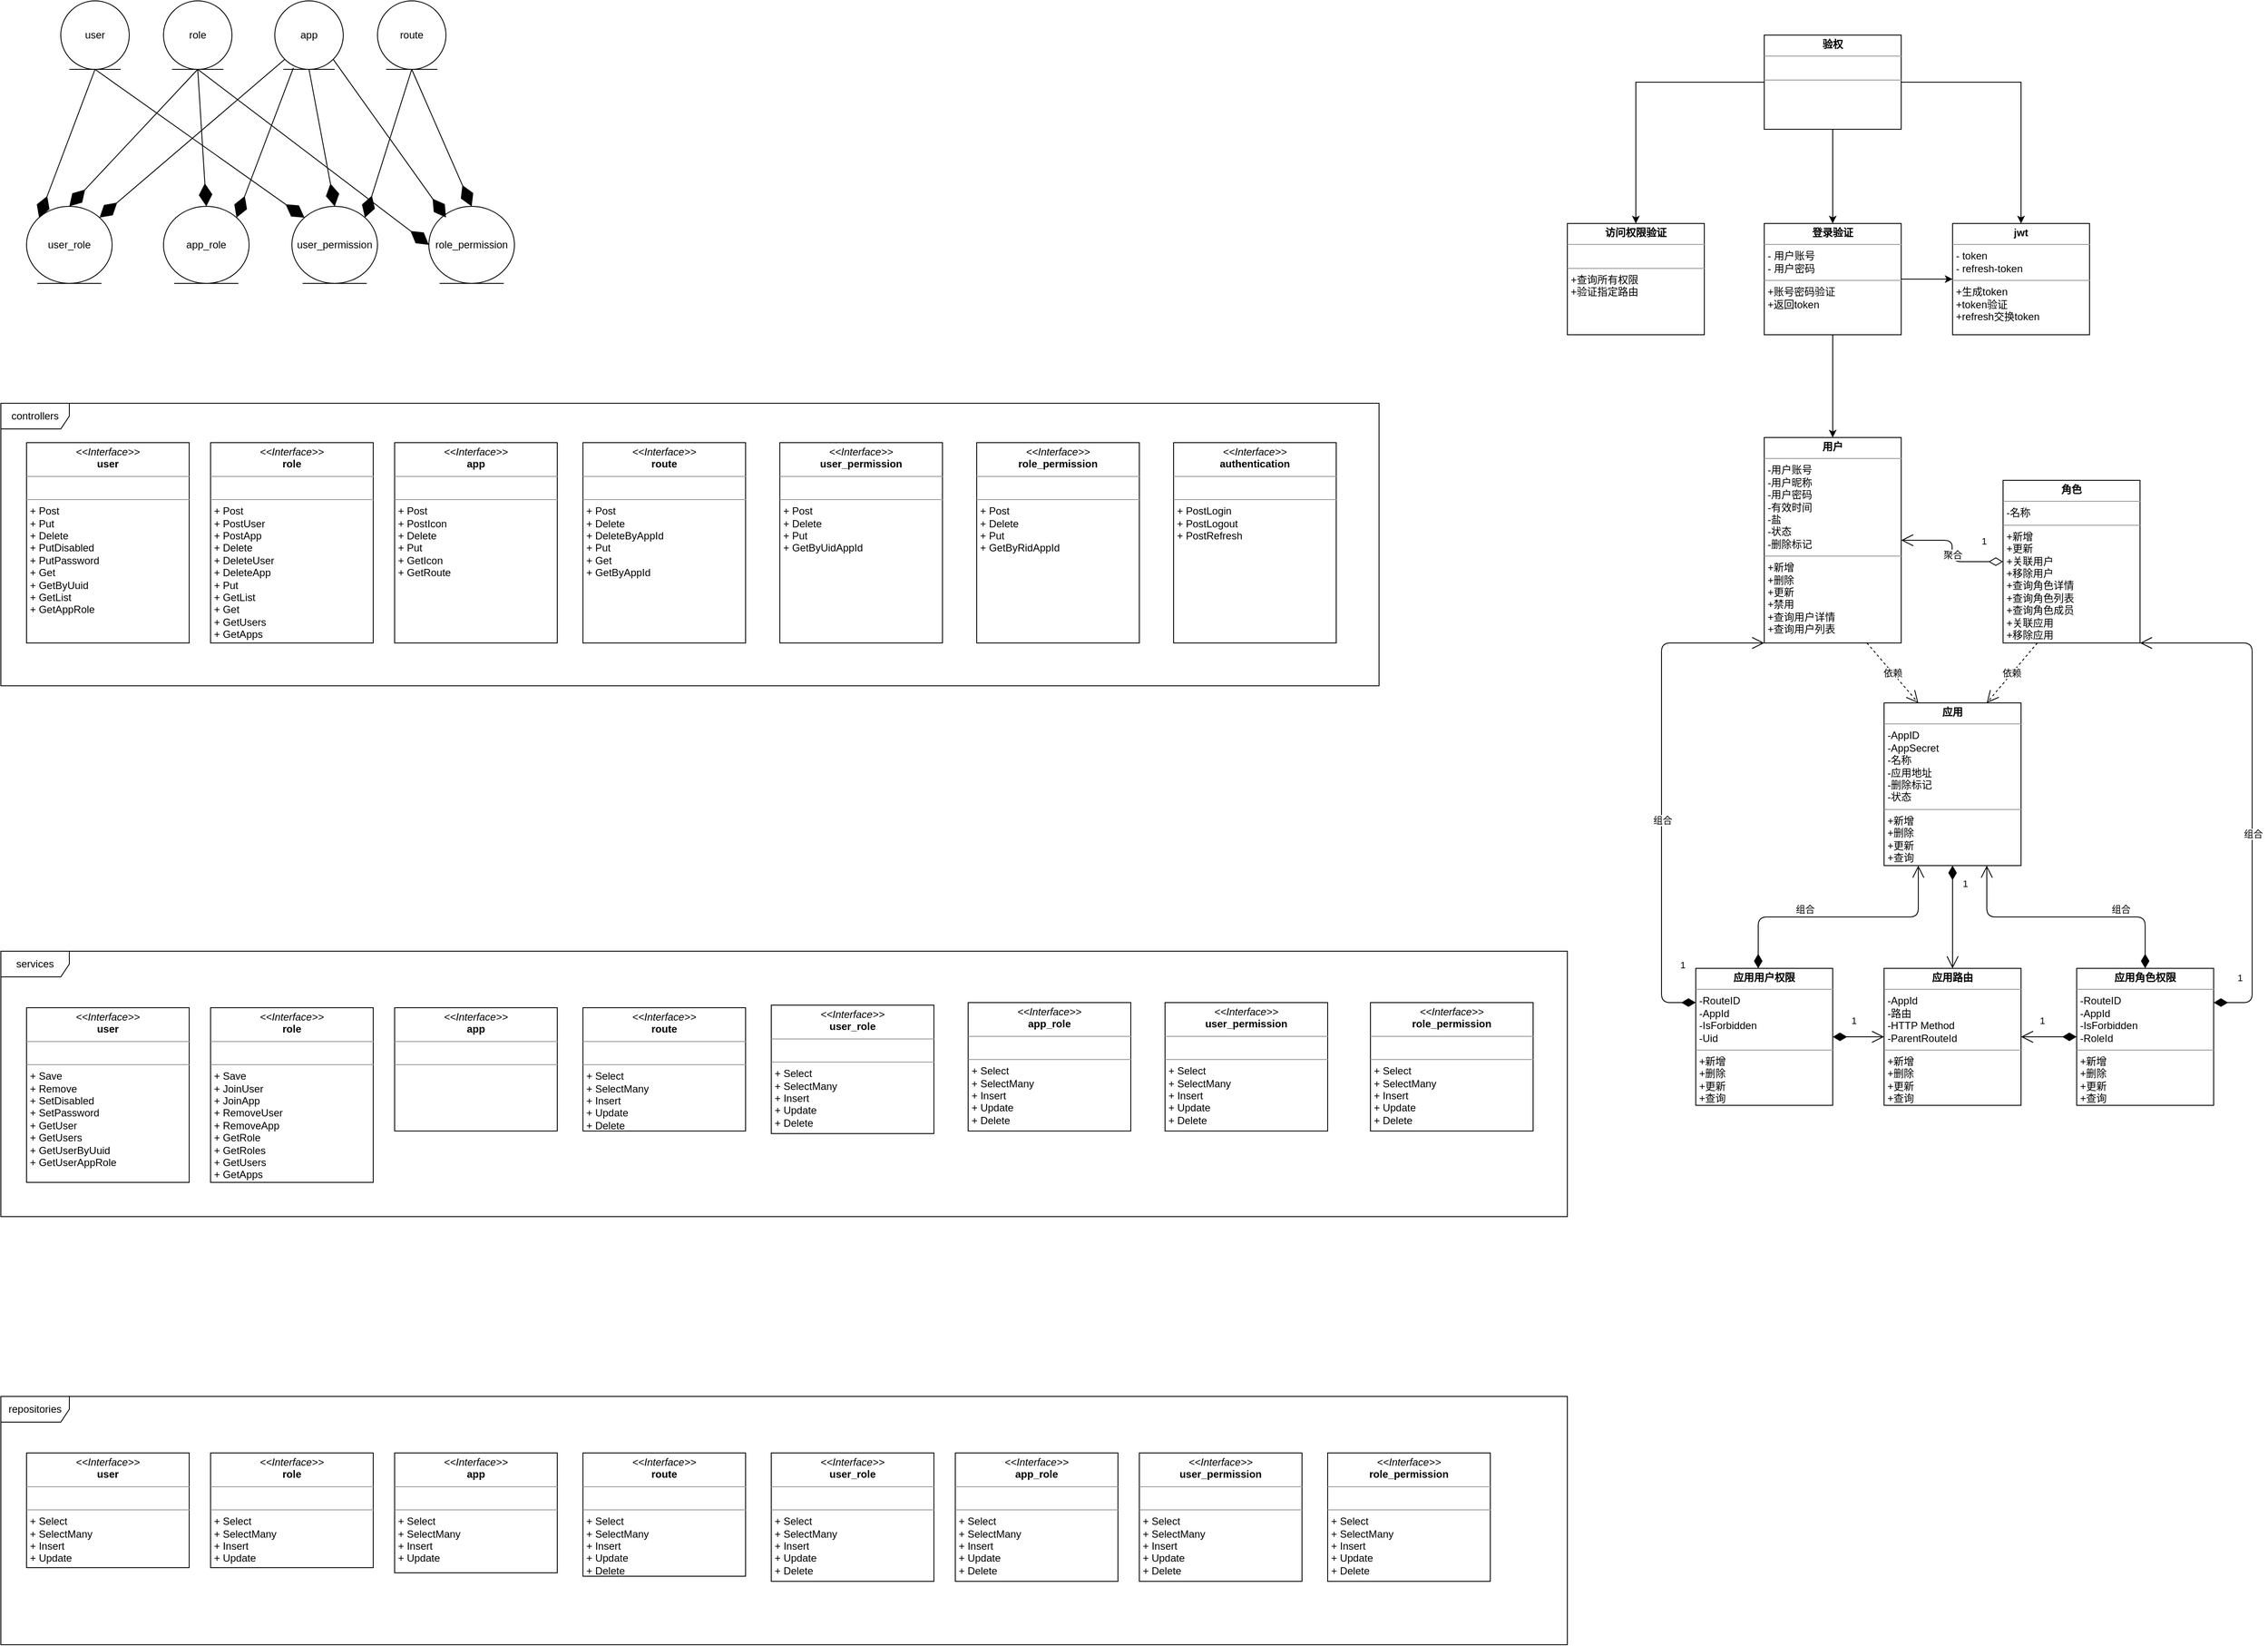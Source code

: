 <mxfile version="14.4.3" type="device" pages="5"><diagram id="qrwcHFO8ePl-rjPB5RXB" name="逻辑视图"><mxGraphModel dx="1572" dy="2197" grid="1" gridSize="10" guides="1" tooltips="1" connect="1" arrows="1" fold="1" page="1" pageScale="1" pageWidth="827" pageHeight="1169" math="0" shadow="0"><root><mxCell id="bSKbqUn5VFs1F77ra-D2-0"/><mxCell id="bSKbqUn5VFs1F77ra-D2-1" parent="bSKbqUn5VFs1F77ra-D2-0"/><mxCell id="xfX-VwoGj0_l00Cp0mNz-41" value="controllers" style="shape=umlFrame;whiteSpace=wrap;html=1;width=80;height=30;" vertex="1" parent="bSKbqUn5VFs1F77ra-D2-1"><mxGeometry x="40" y="-650" width="1610" height="330" as="geometry"/></mxCell><mxCell id="pMz9YsAc3N5y3lIOcPKE-3" value="" style="edgeStyle=orthogonalEdgeStyle;rounded=0;orthogonalLoop=1;jettySize=auto;html=1;" parent="bSKbqUn5VFs1F77ra-D2-1" source="V5Yzl6ATiJP-z3j3MlcQ-0" target="V5Yzl6ATiJP-z3j3MlcQ-2" edge="1"><mxGeometry relative="1" as="geometry"/></mxCell><mxCell id="pMz9YsAc3N5y3lIOcPKE-6" value="" style="edgeStyle=orthogonalEdgeStyle;rounded=0;orthogonalLoop=1;jettySize=auto;html=1;" parent="bSKbqUn5VFs1F77ra-D2-1" source="V5Yzl6ATiJP-z3j3MlcQ-0" target="pMz9YsAc3N5y3lIOcPKE-5" edge="1"><mxGeometry relative="1" as="geometry"/></mxCell><mxCell id="pMz9YsAc3N5y3lIOcPKE-11" value="" style="edgeStyle=orthogonalEdgeStyle;rounded=0;orthogonalLoop=1;jettySize=auto;html=1;entryX=0.5;entryY=0;entryDx=0;entryDy=0;" parent="bSKbqUn5VFs1F77ra-D2-1" source="V5Yzl6ATiJP-z3j3MlcQ-0" target="pMz9YsAc3N5y3lIOcPKE-9" edge="1"><mxGeometry relative="1" as="geometry"/></mxCell><mxCell id="V5Yzl6ATiJP-z3j3MlcQ-0" value="&lt;p style=&quot;margin: 0px ; margin-top: 4px ; text-align: center&quot;&gt;&lt;b&gt;验权&lt;/b&gt;&lt;/p&gt;&lt;hr size=&quot;1&quot;&gt;&lt;p style=&quot;margin: 0px ; margin-left: 4px&quot;&gt;&lt;br&gt;&lt;/p&gt;&lt;hr size=&quot;1&quot;&gt;&lt;p style=&quot;margin: 0px ; margin-left: 4px&quot;&gt;&lt;br&gt;&lt;/p&gt;" style="verticalAlign=top;align=left;overflow=fill;fontSize=12;fontFamily=Helvetica;html=1;" parent="bSKbqUn5VFs1F77ra-D2-1" vertex="1"><mxGeometry x="2100" y="-1080" width="160" height="110" as="geometry"/></mxCell><mxCell id="V5Yzl6ATiJP-z3j3MlcQ-2" value="&lt;p style=&quot;margin: 0px ; margin-top: 4px ; text-align: center&quot;&gt;&lt;b&gt;jwt&lt;/b&gt;&lt;/p&gt;&lt;hr size=&quot;1&quot;&gt;&lt;p style=&quot;margin: 0px ; margin-left: 4px&quot;&gt;- token&lt;/p&gt;&lt;p style=&quot;margin: 0px ; margin-left: 4px&quot;&gt;- refresh-token&lt;/p&gt;&lt;hr size=&quot;1&quot;&gt;&lt;p style=&quot;margin: 0px ; margin-left: 4px&quot;&gt;&lt;span&gt;+生成token&lt;/span&gt;&lt;br&gt;&lt;/p&gt;&lt;p style=&quot;margin: 0px ; margin-left: 4px&quot;&gt;+token验证&lt;br&gt;&lt;/p&gt;&lt;p style=&quot;margin: 0px ; margin-left: 4px&quot;&gt;+refresh交换token&lt;/p&gt;" style="verticalAlign=top;align=left;overflow=fill;fontSize=12;fontFamily=Helvetica;html=1;" parent="bSKbqUn5VFs1F77ra-D2-1" vertex="1"><mxGeometry x="2320" y="-860" width="160" height="130" as="geometry"/></mxCell><mxCell id="V5Yzl6ATiJP-z3j3MlcQ-3" value="&lt;p style=&quot;margin: 0px ; margin-top: 4px ; text-align: center&quot;&gt;&lt;b&gt;用户&lt;/b&gt;&lt;/p&gt;&lt;hr size=&quot;1&quot;&gt;&lt;p style=&quot;margin: 0px ; margin-left: 4px&quot;&gt;-用户账号&lt;/p&gt;&lt;p style=&quot;margin: 0px ; margin-left: 4px&quot;&gt;-用户昵称&lt;/p&gt;&lt;p style=&quot;margin: 0px ; margin-left: 4px&quot;&gt;-用户密码&lt;/p&gt;&lt;p style=&quot;margin: 0px ; margin-left: 4px&quot;&gt;-有效时间&lt;/p&gt;&lt;p style=&quot;margin: 0px ; margin-left: 4px&quot;&gt;-盐&lt;/p&gt;&lt;p style=&quot;margin: 0px ; margin-left: 4px&quot;&gt;-状态&lt;/p&gt;&lt;p style=&quot;margin: 0px ; margin-left: 4px&quot;&gt;-删除标记&lt;/p&gt;&lt;hr size=&quot;1&quot;&gt;&lt;p style=&quot;margin: 0px ; margin-left: 4px&quot;&gt;+新增&lt;/p&gt;&lt;p style=&quot;margin: 0px ; margin-left: 4px&quot;&gt;+删除&lt;/p&gt;&lt;p style=&quot;margin: 0px ; margin-left: 4px&quot;&gt;+更新&lt;/p&gt;&lt;p style=&quot;margin: 0px ; margin-left: 4px&quot;&gt;+禁用&lt;/p&gt;&lt;p style=&quot;margin: 0px ; margin-left: 4px&quot;&gt;+查询用户详情&lt;/p&gt;&lt;p style=&quot;margin: 0px ; margin-left: 4px&quot;&gt;+查询用户列表&lt;/p&gt;" style="verticalAlign=top;align=left;overflow=fill;fontSize=12;fontFamily=Helvetica;html=1;" parent="bSKbqUn5VFs1F77ra-D2-1" vertex="1"><mxGeometry x="2100" y="-610" width="160" height="240" as="geometry"/></mxCell><mxCell id="V5Yzl6ATiJP-z3j3MlcQ-5" value="&lt;p style=&quot;margin: 0px ; margin-top: 4px ; text-align: center&quot;&gt;&lt;b&gt;角色&lt;/b&gt;&lt;/p&gt;&lt;hr size=&quot;1&quot;&gt;&lt;p style=&quot;margin: 0px ; margin-left: 4px&quot;&gt;&lt;span&gt;-名称&lt;/span&gt;&lt;/p&gt;&lt;hr size=&quot;1&quot;&gt;&lt;p style=&quot;margin: 0px ; margin-left: 4px&quot;&gt;+新增&lt;/p&gt;&lt;p style=&quot;margin: 0px ; margin-left: 4px&quot;&gt;+更新&lt;/p&gt;&lt;p style=&quot;margin: 0px ; margin-left: 4px&quot;&gt;+关联用户&lt;/p&gt;&lt;p style=&quot;margin: 0px ; margin-left: 4px&quot;&gt;+移除用户&lt;/p&gt;&lt;p style=&quot;margin: 0px ; margin-left: 4px&quot;&gt;+查询角色详情&lt;/p&gt;&lt;p style=&quot;margin: 0px ; margin-left: 4px&quot;&gt;+查询角色列表&lt;/p&gt;&lt;p style=&quot;margin: 0px ; margin-left: 4px&quot;&gt;+查询角色成员&lt;/p&gt;&lt;p style=&quot;margin: 0px ; margin-left: 4px&quot;&gt;+关联应用&lt;/p&gt;&lt;p style=&quot;margin: 0px ; margin-left: 4px&quot;&gt;+移除应用&lt;/p&gt;" style="verticalAlign=top;align=left;overflow=fill;fontSize=12;fontFamily=Helvetica;html=1;" parent="bSKbqUn5VFs1F77ra-D2-1" vertex="1"><mxGeometry x="2379" y="-560" width="160" height="190" as="geometry"/></mxCell><mxCell id="V5Yzl6ATiJP-z3j3MlcQ-6" value="&lt;p style=&quot;margin: 0px ; margin-top: 4px ; text-align: center&quot;&gt;&lt;b&gt;应用&lt;/b&gt;&lt;/p&gt;&lt;hr size=&quot;1&quot;&gt;&lt;p style=&quot;margin: 0px ; margin-left: 4px&quot;&gt;-AppID&lt;/p&gt;&lt;p style=&quot;margin: 0px ; margin-left: 4px&quot;&gt;-AppSecret&lt;br&gt;&lt;/p&gt;&lt;p style=&quot;margin: 0px ; margin-left: 4px&quot;&gt;-名称&lt;/p&gt;&lt;p style=&quot;margin: 0px ; margin-left: 4px&quot;&gt;-应用地址&lt;/p&gt;&lt;p style=&quot;margin: 0px ; margin-left: 4px&quot;&gt;-删除标记&lt;/p&gt;&lt;p style=&quot;margin: 0px ; margin-left: 4px&quot;&gt;-状态&lt;/p&gt;&lt;hr size=&quot;1&quot;&gt;&lt;p style=&quot;margin: 0px ; margin-left: 4px&quot;&gt;+新增&lt;/p&gt;&lt;p style=&quot;margin: 0px ; margin-left: 4px&quot;&gt;+删除&lt;/p&gt;&lt;p style=&quot;margin: 0px ; margin-left: 4px&quot;&gt;+更新&lt;/p&gt;&lt;p style=&quot;margin: 0px ; margin-left: 4px&quot;&gt;+查询&lt;/p&gt;" style="verticalAlign=top;align=left;overflow=fill;fontSize=12;fontFamily=Helvetica;html=1;" parent="bSKbqUn5VFs1F77ra-D2-1" vertex="1"><mxGeometry x="2240" y="-300" width="160" height="190" as="geometry"/></mxCell><mxCell id="V5Yzl6ATiJP-z3j3MlcQ-7" value="&lt;p style=&quot;margin: 0px ; margin-top: 4px ; text-align: center&quot;&gt;&lt;b&gt;应用用户权限&lt;/b&gt;&lt;/p&gt;&lt;hr size=&quot;1&quot;&gt;&lt;p style=&quot;margin: 0px ; margin-left: 4px&quot;&gt;-RouteID&lt;/p&gt;&lt;p style=&quot;margin: 0px ; margin-left: 4px&quot;&gt;-AppId&lt;/p&gt;&lt;p style=&quot;margin: 0px ; margin-left: 4px&quot;&gt;-IsForbidden&lt;/p&gt;&lt;p style=&quot;margin: 0px ; margin-left: 4px&quot;&gt;-Uid&lt;/p&gt;&lt;hr size=&quot;1&quot;&gt;&lt;p style=&quot;margin: 0px 0px 0px 4px&quot;&gt;&lt;span&gt;+新增&lt;/span&gt;&lt;br&gt;&lt;/p&gt;&lt;p style=&quot;margin: 0px 0px 0px 4px&quot;&gt;&lt;span&gt;+删除&lt;/span&gt;&lt;/p&gt;&lt;p style=&quot;margin: 0px 0px 0px 4px&quot;&gt;+更新&lt;/p&gt;&lt;p style=&quot;margin: 0px 0px 0px 4px&quot;&gt;+查询&lt;/p&gt;" style="verticalAlign=top;align=left;overflow=fill;fontSize=12;fontFamily=Helvetica;html=1;" parent="bSKbqUn5VFs1F77ra-D2-1" vertex="1"><mxGeometry x="2020" y="10" width="160" height="160" as="geometry"/></mxCell><mxCell id="pMz9YsAc3N5y3lIOcPKE-7" value="" style="edgeStyle=orthogonalEdgeStyle;rounded=0;orthogonalLoop=1;jettySize=auto;html=1;" parent="bSKbqUn5VFs1F77ra-D2-1" source="pMz9YsAc3N5y3lIOcPKE-5" target="V5Yzl6ATiJP-z3j3MlcQ-3" edge="1"><mxGeometry relative="1" as="geometry"/></mxCell><mxCell id="pMz9YsAc3N5y3lIOcPKE-8" value="" style="edgeStyle=orthogonalEdgeStyle;rounded=0;orthogonalLoop=1;jettySize=auto;html=1;" parent="bSKbqUn5VFs1F77ra-D2-1" source="pMz9YsAc3N5y3lIOcPKE-5" target="V5Yzl6ATiJP-z3j3MlcQ-2" edge="1"><mxGeometry relative="1" as="geometry"/></mxCell><mxCell id="pMz9YsAc3N5y3lIOcPKE-5" value="&lt;p style=&quot;margin: 0px ; margin-top: 4px ; text-align: center&quot;&gt;&lt;b&gt;登录验证&lt;/b&gt;&lt;/p&gt;&lt;hr size=&quot;1&quot;&gt;&lt;p style=&quot;margin: 0px ; margin-left: 4px&quot;&gt;- 用户账号&lt;/p&gt;&lt;p style=&quot;margin: 0px ; margin-left: 4px&quot;&gt;- 用户密码&lt;/p&gt;&lt;hr size=&quot;1&quot;&gt;&lt;p style=&quot;margin: 0px ; margin-left: 4px&quot;&gt;&lt;span&gt;+账号密码验证&lt;/span&gt;&lt;/p&gt;&lt;p style=&quot;margin: 0px ; margin-left: 4px&quot;&gt;&lt;span&gt;+返回token&lt;/span&gt;&lt;/p&gt;" style="verticalAlign=top;align=left;overflow=fill;fontSize=12;fontFamily=Helvetica;html=1;" parent="bSKbqUn5VFs1F77ra-D2-1" vertex="1"><mxGeometry x="2100" y="-860" width="160" height="130" as="geometry"/></mxCell><mxCell id="pMz9YsAc3N5y3lIOcPKE-9" value="&lt;p style=&quot;margin: 0px ; margin-top: 4px ; text-align: center&quot;&gt;&lt;b&gt;访问权限验证&lt;/b&gt;&lt;/p&gt;&lt;hr size=&quot;1&quot;&gt;&lt;p style=&quot;margin: 0px ; margin-left: 4px&quot;&gt;&lt;br&gt;&lt;/p&gt;&lt;hr size=&quot;1&quot;&gt;&lt;p style=&quot;margin: 0px ; margin-left: 4px&quot;&gt;&lt;span&gt;+查询所有权限&lt;/span&gt;&lt;/p&gt;&lt;p style=&quot;margin: 0px ; margin-left: 4px&quot;&gt;&lt;span&gt;+验证指定路由&lt;/span&gt;&lt;/p&gt;" style="verticalAlign=top;align=left;overflow=fill;fontSize=12;fontFamily=Helvetica;html=1;" parent="bSKbqUn5VFs1F77ra-D2-1" vertex="1"><mxGeometry x="1870" y="-860" width="160" height="130" as="geometry"/></mxCell><mxCell id="pMz9YsAc3N5y3lIOcPKE-15" value="1" style="endArrow=open;html=1;endSize=12;startArrow=diamondThin;startSize=14;startFill=0;edgeStyle=orthogonalEdgeStyle;align=left;verticalAlign=bottom;entryX=1;entryY=0.5;entryDx=0;entryDy=0;" parent="bSKbqUn5VFs1F77ra-D2-1" source="V5Yzl6ATiJP-z3j3MlcQ-5" target="V5Yzl6ATiJP-z3j3MlcQ-3" edge="1"><mxGeometry x="-0.623" y="-15" relative="1" as="geometry"><mxPoint x="1930" y="-460" as="sourcePoint"/><mxPoint x="2090" y="-460" as="targetPoint"/><mxPoint as="offset"/></mxGeometry></mxCell><mxCell id="mXsvSzVLR3WhX51JlOfV-20" value="聚合" style="edgeLabel;html=1;align=center;verticalAlign=middle;resizable=0;points=[];" parent="pMz9YsAc3N5y3lIOcPKE-15" vertex="1" connectable="0"><mxGeometry x="-0.056" relative="1" as="geometry"><mxPoint as="offset"/></mxGeometry></mxCell><mxCell id="mXsvSzVLR3WhX51JlOfV-2" value="依赖" style="endArrow=open;endSize=12;dashed=1;html=1;exitX=0.25;exitY=1;exitDx=0;exitDy=0;entryX=0.75;entryY=0;entryDx=0;entryDy=0;" parent="bSKbqUn5VFs1F77ra-D2-1" source="V5Yzl6ATiJP-z3j3MlcQ-5" target="V5Yzl6ATiJP-z3j3MlcQ-6" edge="1"><mxGeometry width="160" relative="1" as="geometry"><mxPoint x="2440" y="-320" as="sourcePoint"/><mxPoint x="2600" y="-320" as="targetPoint"/></mxGeometry></mxCell><mxCell id="mXsvSzVLR3WhX51JlOfV-5" value="组合" style="endArrow=open;html=1;endSize=12;startArrow=diamondThin;startSize=14;startFill=1;edgeStyle=orthogonalEdgeStyle;align=left;verticalAlign=bottom;exitX=0.456;exitY=0;exitDx=0;exitDy=0;exitPerimeter=0;entryX=0.25;entryY=1;entryDx=0;entryDy=0;" parent="bSKbqUn5VFs1F77ra-D2-1" source="V5Yzl6ATiJP-z3j3MlcQ-7" target="V5Yzl6ATiJP-z3j3MlcQ-6" edge="1"><mxGeometry x="-0.333" relative="1" as="geometry"><mxPoint x="2310" y="-30" as="sourcePoint"/><mxPoint x="2470" y="-30" as="targetPoint"/><mxPoint as="offset"/></mxGeometry></mxCell><mxCell id="mXsvSzVLR3WhX51JlOfV-6" value="1" style="endArrow=open;html=1;endSize=12;startArrow=diamondThin;startSize=14;startFill=1;edgeStyle=orthogonalEdgeStyle;align=left;verticalAlign=bottom;entryX=0;entryY=1;entryDx=0;entryDy=0;exitX=0;exitY=0.25;exitDx=0;exitDy=0;" parent="bSKbqUn5VFs1F77ra-D2-1" source="V5Yzl6ATiJP-z3j3MlcQ-7" target="V5Yzl6ATiJP-z3j3MlcQ-3" edge="1"><mxGeometry x="-0.739" y="-20" relative="1" as="geometry"><mxPoint x="1990" y="80" as="sourcePoint"/><mxPoint x="2140" y="-350" as="targetPoint"/><Array as="points"><mxPoint x="1980" y="50"/><mxPoint x="1980" y="-370"/></Array><mxPoint as="offset"/></mxGeometry></mxCell><mxCell id="mXsvSzVLR3WhX51JlOfV-10" value="组合" style="edgeLabel;html=1;align=center;verticalAlign=middle;resizable=0;points=[];" parent="mXsvSzVLR3WhX51JlOfV-6" vertex="1" connectable="0"><mxGeometry x="-0.128" y="-1" relative="1" as="geometry"><mxPoint as="offset"/></mxGeometry></mxCell><mxCell id="mXsvSzVLR3WhX51JlOfV-7" value="1" style="endArrow=open;html=1;endSize=12;startArrow=diamondThin;startSize=14;startFill=1;edgeStyle=orthogonalEdgeStyle;align=left;verticalAlign=bottom;entryX=1;entryY=1;entryDx=0;entryDy=0;exitX=1;exitY=0.25;exitDx=0;exitDy=0;" parent="bSKbqUn5VFs1F77ra-D2-1" source="mXsvSzVLR3WhX51JlOfV-16" target="V5Yzl6ATiJP-z3j3MlcQ-5" edge="1"><mxGeometry x="-0.915" y="20" relative="1" as="geometry"><mxPoint x="2520" y="50" as="sourcePoint"/><mxPoint x="2140" y="-360" as="targetPoint"/><Array as="points"><mxPoint x="2670" y="50"/><mxPoint x="2670" y="-370"/></Array><mxPoint as="offset"/></mxGeometry></mxCell><mxCell id="mXsvSzVLR3WhX51JlOfV-8" value="组合" style="edgeLabel;html=1;align=center;verticalAlign=middle;resizable=0;points=[];" parent="mXsvSzVLR3WhX51JlOfV-7" vertex="1" connectable="0"><mxGeometry x="-0.187" y="-1" relative="1" as="geometry"><mxPoint as="offset"/></mxGeometry></mxCell><mxCell id="mXsvSzVLR3WhX51JlOfV-11" value="&lt;p style=&quot;margin: 0px ; margin-top: 4px ; text-align: center&quot;&gt;&lt;b&gt;应用路由&lt;/b&gt;&lt;/p&gt;&lt;hr size=&quot;1&quot;&gt;&lt;p style=&quot;margin: 0px ; margin-left: 4px&quot;&gt;&lt;span&gt;-AppId&lt;/span&gt;&lt;/p&gt;&lt;p style=&quot;margin: 0px ; margin-left: 4px&quot;&gt;&lt;span&gt;-路由&lt;/span&gt;&lt;/p&gt;&lt;p style=&quot;margin: 0px ; margin-left: 4px&quot;&gt;-HTTP Method&lt;/p&gt;&lt;p style=&quot;margin: 0px ; margin-left: 4px&quot;&gt;-ParentRouteId&lt;/p&gt;&lt;hr size=&quot;1&quot;&gt;&lt;p style=&quot;margin: 0px 0px 0px 4px&quot;&gt;+新增&lt;br&gt;&lt;/p&gt;&lt;p style=&quot;margin: 0px 0px 0px 4px&quot;&gt;+删除&lt;br&gt;&lt;/p&gt;&lt;p style=&quot;margin: 0px 0px 0px 4px&quot;&gt;+更新&lt;/p&gt;&lt;p style=&quot;margin: 0px 0px 0px 4px&quot;&gt;+查询&lt;/p&gt;" style="verticalAlign=top;align=left;overflow=fill;fontSize=12;fontFamily=Helvetica;html=1;" parent="bSKbqUn5VFs1F77ra-D2-1" vertex="1"><mxGeometry x="2240" y="10" width="160" height="160" as="geometry"/></mxCell><mxCell id="mXsvSzVLR3WhX51JlOfV-12" style="edgeStyle=orthogonalEdgeStyle;rounded=0;orthogonalLoop=1;jettySize=auto;html=1;exitX=0.5;exitY=1;exitDx=0;exitDy=0;" parent="bSKbqUn5VFs1F77ra-D2-1" source="mXsvSzVLR3WhX51JlOfV-11" target="mXsvSzVLR3WhX51JlOfV-11" edge="1"><mxGeometry relative="1" as="geometry"/></mxCell><mxCell id="mXsvSzVLR3WhX51JlOfV-16" value="&lt;p style=&quot;margin: 0px ; margin-top: 4px ; text-align: center&quot;&gt;&lt;b&gt;应用角色权限&lt;/b&gt;&lt;/p&gt;&lt;hr size=&quot;1&quot;&gt;&lt;p style=&quot;margin: 0px ; margin-left: 4px&quot;&gt;-RouteID&lt;/p&gt;&lt;p style=&quot;margin: 0px ; margin-left: 4px&quot;&gt;-AppId&lt;/p&gt;&lt;p style=&quot;margin: 0px ; margin-left: 4px&quot;&gt;-IsForbidden&lt;/p&gt;&lt;p style=&quot;margin: 0px ; margin-left: 4px&quot;&gt;-RoleId&lt;/p&gt;&lt;hr size=&quot;1&quot;&gt;&lt;p style=&quot;margin: 0px ; margin-left: 4px&quot;&gt;&lt;span&gt;+新增&lt;/span&gt;&lt;br&gt;&lt;/p&gt;&lt;p style=&quot;margin: 0px ; margin-left: 4px&quot;&gt;+删除&lt;span&gt;&lt;br&gt;&lt;/span&gt;&lt;/p&gt;&lt;p style=&quot;margin: 0px ; margin-left: 4px&quot;&gt;+更新&lt;/p&gt;&lt;p style=&quot;margin: 0px ; margin-left: 4px&quot;&gt;+查询&lt;br&gt;&lt;/p&gt;" style="verticalAlign=top;align=left;overflow=fill;fontSize=12;fontFamily=Helvetica;html=1;" parent="bSKbqUn5VFs1F77ra-D2-1" vertex="1"><mxGeometry x="2465" y="10" width="160" height="160" as="geometry"/></mxCell><mxCell id="mXsvSzVLR3WhX51JlOfV-17" value="组合" style="endArrow=open;html=1;endSize=12;startArrow=diamondThin;startSize=14;startFill=1;edgeStyle=orthogonalEdgeStyle;align=left;verticalAlign=bottom;exitX=0.5;exitY=0;exitDx=0;exitDy=0;entryX=0.75;entryY=1;entryDx=0;entryDy=0;" parent="bSKbqUn5VFs1F77ra-D2-1" source="mXsvSzVLR3WhX51JlOfV-16" target="V5Yzl6ATiJP-z3j3MlcQ-6" edge="1"><mxGeometry x="-0.333" relative="1" as="geometry"><mxPoint x="2426.48" y="-30" as="sourcePoint"/><mxPoint x="2360" y="-110" as="targetPoint"/><mxPoint as="offset"/><Array as="points"><mxPoint x="2545" y="-50"/><mxPoint x="2360" y="-50"/></Array></mxGeometry></mxCell><mxCell id="mXsvSzVLR3WhX51JlOfV-19" value="依赖" style="endArrow=open;endSize=12;dashed=1;html=1;exitX=0.75;exitY=1;exitDx=0;exitDy=0;entryX=0.25;entryY=0;entryDx=0;entryDy=0;" parent="bSKbqUn5VFs1F77ra-D2-1" source="V5Yzl6ATiJP-z3j3MlcQ-3" target="V5Yzl6ATiJP-z3j3MlcQ-6" edge="1"><mxGeometry width="160" relative="1" as="geometry"><mxPoint x="2320" y="-375" as="sourcePoint"/><mxPoint x="2280" y="-260" as="targetPoint"/></mxGeometry></mxCell><mxCell id="mXsvSzVLR3WhX51JlOfV-24" value="1" style="endArrow=open;html=1;endSize=12;startArrow=diamondThin;startSize=14;startFill=1;edgeStyle=orthogonalEdgeStyle;align=left;verticalAlign=bottom;exitX=0.5;exitY=1;exitDx=0;exitDy=0;" parent="bSKbqUn5VFs1F77ra-D2-1" source="V5Yzl6ATiJP-z3j3MlcQ-6" target="mXsvSzVLR3WhX51JlOfV-11" edge="1"><mxGeometry x="-0.5" y="10" relative="1" as="geometry"><mxPoint x="2430" y="180" as="sourcePoint"/><mxPoint x="2370" y="240" as="targetPoint"/><mxPoint as="offset"/></mxGeometry></mxCell><mxCell id="mXsvSzVLR3WhX51JlOfV-25" value="1" style="endArrow=open;html=1;endSize=12;startArrow=diamondThin;startSize=14;startFill=1;edgeStyle=orthogonalEdgeStyle;align=left;verticalAlign=bottom;exitX=0;exitY=0.5;exitDx=0;exitDy=0;entryX=1;entryY=0.5;entryDx=0;entryDy=0;" parent="bSKbqUn5VFs1F77ra-D2-1" source="mXsvSzVLR3WhX51JlOfV-16" target="mXsvSzVLR3WhX51JlOfV-11" edge="1"><mxGeometry x="0.385" y="-10" relative="1" as="geometry"><mxPoint x="2450" y="30" as="sourcePoint"/><mxPoint x="2450" y="150" as="targetPoint"/><mxPoint as="offset"/></mxGeometry></mxCell><mxCell id="mXsvSzVLR3WhX51JlOfV-26" value="1" style="endArrow=open;html=1;endSize=12;startArrow=diamondThin;startSize=14;startFill=1;edgeStyle=orthogonalEdgeStyle;align=left;verticalAlign=bottom;exitX=1;exitY=0.5;exitDx=0;exitDy=0;" parent="bSKbqUn5VFs1F77ra-D2-1" source="V5Yzl6ATiJP-z3j3MlcQ-7" edge="1"><mxGeometry x="-0.333" y="10" relative="1" as="geometry"><mxPoint x="2490" y="100" as="sourcePoint"/><mxPoint x="2240" y="90" as="targetPoint"/><mxPoint as="offset"/></mxGeometry></mxCell><mxCell id="xfX-VwoGj0_l00Cp0mNz-0" value="user" style="ellipse;shape=umlEntity;whiteSpace=wrap;html=1;" vertex="1" parent="bSKbqUn5VFs1F77ra-D2-1"><mxGeometry x="110" y="-1120" width="80" height="80" as="geometry"/></mxCell><mxCell id="xfX-VwoGj0_l00Cp0mNz-2" value="role" style="ellipse;shape=umlEntity;whiteSpace=wrap;html=1;" vertex="1" parent="bSKbqUn5VFs1F77ra-D2-1"><mxGeometry x="230" y="-1120" width="80" height="80" as="geometry"/></mxCell><mxCell id="xfX-VwoGj0_l00Cp0mNz-3" value="app" style="ellipse;shape=umlEntity;whiteSpace=wrap;html=1;" vertex="1" parent="bSKbqUn5VFs1F77ra-D2-1"><mxGeometry x="360" y="-1120" width="80" height="80" as="geometry"/></mxCell><mxCell id="xfX-VwoGj0_l00Cp0mNz-5" value="route" style="ellipse;shape=umlEntity;whiteSpace=wrap;html=1;" vertex="1" parent="bSKbqUn5VFs1F77ra-D2-1"><mxGeometry x="480" y="-1120" width="80" height="80" as="geometry"/></mxCell><mxCell id="xfX-VwoGj0_l00Cp0mNz-6" value="user_permission" style="ellipse;shape=umlEntity;whiteSpace=wrap;html=1;" vertex="1" parent="bSKbqUn5VFs1F77ra-D2-1"><mxGeometry x="380" y="-880" width="100" height="90" as="geometry"/></mxCell><mxCell id="xfX-VwoGj0_l00Cp0mNz-7" value="role_permission" style="ellipse;shape=umlEntity;whiteSpace=wrap;html=1;" vertex="1" parent="bSKbqUn5VFs1F77ra-D2-1"><mxGeometry x="540" y="-880" width="100" height="90" as="geometry"/></mxCell><mxCell id="xfX-VwoGj0_l00Cp0mNz-8" value="app_role" style="ellipse;shape=umlEntity;whiteSpace=wrap;html=1;" vertex="1" parent="bSKbqUn5VFs1F77ra-D2-1"><mxGeometry x="230" y="-880" width="100" height="90" as="geometry"/></mxCell><mxCell id="xfX-VwoGj0_l00Cp0mNz-9" value="user_role" style="ellipse;shape=umlEntity;whiteSpace=wrap;html=1;" vertex="1" parent="bSKbqUn5VFs1F77ra-D2-1"><mxGeometry x="70" y="-880" width="100" height="90" as="geometry"/></mxCell><mxCell id="xfX-VwoGj0_l00Cp0mNz-10" value="" style="endArrow=diamondThin;endFill=1;endSize=24;html=1;exitX=0.5;exitY=1;exitDx=0;exitDy=0;entryX=0;entryY=0;entryDx=0;entryDy=0;" edge="1" parent="bSKbqUn5VFs1F77ra-D2-1" source="xfX-VwoGj0_l00Cp0mNz-0" target="xfX-VwoGj0_l00Cp0mNz-9"><mxGeometry width="160" relative="1" as="geometry"><mxPoint x="140" y="-840" as="sourcePoint"/><mxPoint x="300" y="-840" as="targetPoint"/></mxGeometry></mxCell><mxCell id="xfX-VwoGj0_l00Cp0mNz-11" value="" style="endArrow=diamondThin;endFill=1;endSize=24;html=1;exitX=0.5;exitY=1;exitDx=0;exitDy=0;entryX=0.5;entryY=0;entryDx=0;entryDy=0;" edge="1" parent="bSKbqUn5VFs1F77ra-D2-1" source="xfX-VwoGj0_l00Cp0mNz-2" target="xfX-VwoGj0_l00Cp0mNz-9"><mxGeometry width="160" relative="1" as="geometry"><mxPoint x="160" y="-1030" as="sourcePoint"/><mxPoint x="142.452" y="-968.582" as="targetPoint"/></mxGeometry></mxCell><mxCell id="xfX-VwoGj0_l00Cp0mNz-12" value="" style="endArrow=diamondThin;endFill=1;endSize=24;html=1;exitX=0;exitY=1;exitDx=0;exitDy=0;entryX=1;entryY=0;entryDx=0;entryDy=0;" edge="1" parent="bSKbqUn5VFs1F77ra-D2-1" source="xfX-VwoGj0_l00Cp0mNz-3" target="xfX-VwoGj0_l00Cp0mNz-9"><mxGeometry width="160" relative="1" as="geometry"><mxPoint x="280" y="-1030" as="sourcePoint"/><mxPoint x="165.355" y="-956.82" as="targetPoint"/></mxGeometry></mxCell><mxCell id="xfX-VwoGj0_l00Cp0mNz-13" value="" style="endArrow=diamondThin;endFill=1;endSize=24;html=1;exitX=0;exitY=1;exitDx=0;exitDy=0;entryX=1;entryY=0;entryDx=0;entryDy=0;" edge="1" parent="bSKbqUn5VFs1F77ra-D2-1" target="xfX-VwoGj0_l00Cp0mNz-8"><mxGeometry width="160" relative="1" as="geometry"><mxPoint x="381.716" y="-1041.716" as="sourcePoint"/><mxPoint x="165.355" y="-936.82" as="targetPoint"/></mxGeometry></mxCell><mxCell id="xfX-VwoGj0_l00Cp0mNz-14" value="" style="endArrow=diamondThin;endFill=1;endSize=24;html=1;exitX=0.5;exitY=1;exitDx=0;exitDy=0;entryX=0.5;entryY=0;entryDx=0;entryDy=0;" edge="1" parent="bSKbqUn5VFs1F77ra-D2-1" source="xfX-VwoGj0_l00Cp0mNz-2" target="xfX-VwoGj0_l00Cp0mNz-8"><mxGeometry width="160" relative="1" as="geometry"><mxPoint x="391.716" y="-1031.716" as="sourcePoint"/><mxPoint x="280" y="-960" as="targetPoint"/></mxGeometry></mxCell><mxCell id="xfX-VwoGj0_l00Cp0mNz-15" value="" style="endArrow=diamondThin;endFill=1;endSize=24;html=1;exitX=0.5;exitY=1;exitDx=0;exitDy=0;entryX=0.5;entryY=0;entryDx=0;entryDy=0;" edge="1" parent="bSKbqUn5VFs1F77ra-D2-1" source="xfX-VwoGj0_l00Cp0mNz-3" target="xfX-VwoGj0_l00Cp0mNz-6"><mxGeometry width="160" relative="1" as="geometry"><mxPoint x="391.716" y="-1031.716" as="sourcePoint"/><mxPoint x="290" y="-950" as="targetPoint"/></mxGeometry></mxCell><mxCell id="xfX-VwoGj0_l00Cp0mNz-17" value="" style="endArrow=diamondThin;endFill=1;endSize=24;html=1;exitX=0.5;exitY=1;exitDx=0;exitDy=0;entryX=1;entryY=0;entryDx=0;entryDy=0;" edge="1" parent="bSKbqUn5VFs1F77ra-D2-1" source="xfX-VwoGj0_l00Cp0mNz-5" target="xfX-VwoGj0_l00Cp0mNz-6"><mxGeometry width="160" relative="1" as="geometry"><mxPoint x="410" y="-1030" as="sourcePoint"/><mxPoint x="440" y="-950" as="targetPoint"/></mxGeometry></mxCell><mxCell id="xfX-VwoGj0_l00Cp0mNz-18" value="" style="endArrow=diamondThin;endFill=1;endSize=24;html=1;exitX=0.5;exitY=1;exitDx=0;exitDy=0;entryX=0;entryY=0;entryDx=0;entryDy=0;" edge="1" parent="bSKbqUn5VFs1F77ra-D2-1" source="xfX-VwoGj0_l00Cp0mNz-0" target="xfX-VwoGj0_l00Cp0mNz-6"><mxGeometry width="160" relative="1" as="geometry"><mxPoint x="530" y="-1030" as="sourcePoint"/><mxPoint x="430" y="-960" as="targetPoint"/></mxGeometry></mxCell><mxCell id="xfX-VwoGj0_l00Cp0mNz-19" value="" style="endArrow=diamondThin;endFill=1;endSize=24;html=1;exitX=0.5;exitY=1;exitDx=0;exitDy=0;entryX=0;entryY=0.5;entryDx=0;entryDy=0;" edge="1" parent="bSKbqUn5VFs1F77ra-D2-1" source="xfX-VwoGj0_l00Cp0mNz-2" target="xfX-VwoGj0_l00Cp0mNz-7"><mxGeometry width="160" relative="1" as="geometry"><mxPoint x="160" y="-1030" as="sourcePoint"/><mxPoint x="440" y="-950" as="targetPoint"/></mxGeometry></mxCell><mxCell id="xfX-VwoGj0_l00Cp0mNz-20" value="" style="endArrow=diamondThin;endFill=1;endSize=24;html=1;exitX=1;exitY=1;exitDx=0;exitDy=0;" edge="1" parent="bSKbqUn5VFs1F77ra-D2-1" source="xfX-VwoGj0_l00Cp0mNz-3"><mxGeometry width="160" relative="1" as="geometry"><mxPoint x="410" y="-1030" as="sourcePoint"/><mxPoint x="560" y="-867" as="targetPoint"/></mxGeometry></mxCell><mxCell id="xfX-VwoGj0_l00Cp0mNz-21" value="" style="endArrow=diamondThin;endFill=1;endSize=24;html=1;exitX=0.5;exitY=1;exitDx=0;exitDy=0;entryX=0.5;entryY=0;entryDx=0;entryDy=0;" edge="1" parent="bSKbqUn5VFs1F77ra-D2-1" source="xfX-VwoGj0_l00Cp0mNz-5" target="xfX-VwoGj0_l00Cp0mNz-7"><mxGeometry width="160" relative="1" as="geometry"><mxPoint x="438.284" y="-1041.716" as="sourcePoint"/><mxPoint x="564.645" y="-936.82" as="targetPoint"/></mxGeometry></mxCell><mxCell id="xfX-VwoGj0_l00Cp0mNz-22" value="repositories" style="shape=umlFrame;whiteSpace=wrap;html=1;width=80;height=30;" vertex="1" parent="bSKbqUn5VFs1F77ra-D2-1"><mxGeometry x="40" y="510" width="1830" height="290" as="geometry"/></mxCell><mxCell id="xfX-VwoGj0_l00Cp0mNz-23" value="&lt;p style=&quot;margin: 0px ; margin-top: 4px ; text-align: center&quot;&gt;&lt;i&gt;&amp;lt;&amp;lt;Interface&amp;gt;&amp;gt;&lt;/i&gt;&lt;br&gt;&lt;b&gt;user&lt;/b&gt;&lt;/p&gt;&lt;hr size=&quot;1&quot;&gt;&lt;p style=&quot;margin: 0px ; margin-left: 4px&quot;&gt;&lt;br&gt;&lt;/p&gt;&lt;hr size=&quot;1&quot;&gt;&lt;p style=&quot;margin: 0px ; margin-left: 4px&quot;&gt;+ Select&lt;/p&gt;&lt;p style=&quot;margin: 0px ; margin-left: 4px&quot;&gt;+ SelectMany&lt;/p&gt;&lt;p style=&quot;margin: 0px ; margin-left: 4px&quot;&gt;+ Insert&lt;/p&gt;&lt;p style=&quot;margin: 0px ; margin-left: 4px&quot;&gt;+ Update&lt;/p&gt;" style="verticalAlign=top;align=left;overflow=fill;fontSize=12;fontFamily=Helvetica;html=1;" vertex="1" parent="bSKbqUn5VFs1F77ra-D2-1"><mxGeometry x="70" y="576" width="190" height="134" as="geometry"/></mxCell><mxCell id="xfX-VwoGj0_l00Cp0mNz-24" value="&lt;p style=&quot;margin: 0px ; margin-top: 4px ; text-align: center&quot;&gt;&lt;i&gt;&amp;lt;&amp;lt;Interface&amp;gt;&amp;gt;&lt;/i&gt;&lt;br&gt;&lt;b&gt;role&lt;/b&gt;&lt;/p&gt;&lt;hr size=&quot;1&quot;&gt;&lt;p style=&quot;margin: 0px ; margin-left: 4px&quot;&gt;&lt;br&gt;&lt;/p&gt;&lt;hr size=&quot;1&quot;&gt;&lt;p style=&quot;margin: 0px 0px 0px 4px&quot;&gt;+ Select&lt;/p&gt;&lt;p style=&quot;margin: 0px 0px 0px 4px&quot;&gt;+ SelectMany&lt;/p&gt;&lt;p style=&quot;margin: 0px 0px 0px 4px&quot;&gt;+ Insert&lt;/p&gt;&lt;p style=&quot;margin: 0px 0px 0px 4px&quot;&gt;+ Update&lt;/p&gt;" style="verticalAlign=top;align=left;overflow=fill;fontSize=12;fontFamily=Helvetica;html=1;" vertex="1" parent="bSKbqUn5VFs1F77ra-D2-1"><mxGeometry x="285" y="576" width="190" height="134" as="geometry"/></mxCell><mxCell id="xfX-VwoGj0_l00Cp0mNz-25" value="&lt;p style=&quot;margin: 0px ; margin-top: 4px ; text-align: center&quot;&gt;&lt;i&gt;&amp;lt;&amp;lt;Interface&amp;gt;&amp;gt;&lt;/i&gt;&lt;br&gt;&lt;b&gt;app&lt;/b&gt;&lt;/p&gt;&lt;hr size=&quot;1&quot;&gt;&lt;p style=&quot;margin: 0px ; margin-left: 4px&quot;&gt;&lt;br&gt;&lt;/p&gt;&lt;hr size=&quot;1&quot;&gt;&lt;p style=&quot;margin: 0px 0px 0px 4px&quot;&gt;+ Select&lt;/p&gt;&lt;p style=&quot;margin: 0px 0px 0px 4px&quot;&gt;+ SelectMany&lt;/p&gt;&lt;p style=&quot;margin: 0px 0px 0px 4px&quot;&gt;+ Insert&lt;/p&gt;&lt;p style=&quot;margin: 0px 0px 0px 4px&quot;&gt;+ Update&lt;/p&gt;" style="verticalAlign=top;align=left;overflow=fill;fontSize=12;fontFamily=Helvetica;html=1;" vertex="1" parent="bSKbqUn5VFs1F77ra-D2-1"><mxGeometry x="500" y="576" width="190" height="140" as="geometry"/></mxCell><mxCell id="xfX-VwoGj0_l00Cp0mNz-26" value="&lt;p style=&quot;margin: 0px ; margin-top: 4px ; text-align: center&quot;&gt;&lt;i&gt;&amp;lt;&amp;lt;Interface&amp;gt;&amp;gt;&lt;/i&gt;&lt;br&gt;&lt;b&gt;route&lt;/b&gt;&lt;/p&gt;&lt;hr size=&quot;1&quot;&gt;&lt;p style=&quot;margin: 0px ; margin-left: 4px&quot;&gt;&lt;br&gt;&lt;/p&gt;&lt;hr size=&quot;1&quot;&gt;&lt;p style=&quot;margin: 0px 0px 0px 4px&quot;&gt;+ Select&lt;/p&gt;&lt;p style=&quot;margin: 0px 0px 0px 4px&quot;&gt;+ SelectMany&lt;/p&gt;&lt;p style=&quot;margin: 0px 0px 0px 4px&quot;&gt;+ Insert&lt;/p&gt;&lt;p style=&quot;margin: 0px 0px 0px 4px&quot;&gt;+ Update&lt;/p&gt;&lt;p style=&quot;margin: 0px 0px 0px 4px&quot;&gt;+ Delete&lt;/p&gt;" style="verticalAlign=top;align=left;overflow=fill;fontSize=12;fontFamily=Helvetica;html=1;" vertex="1" parent="bSKbqUn5VFs1F77ra-D2-1"><mxGeometry x="720" y="576" width="190" height="144" as="geometry"/></mxCell><mxCell id="xfX-VwoGj0_l00Cp0mNz-27" value="&lt;p style=&quot;margin: 0px ; margin-top: 4px ; text-align: center&quot;&gt;&lt;i&gt;&amp;lt;&amp;lt;Interface&amp;gt;&amp;gt;&lt;/i&gt;&lt;br&gt;&lt;b&gt;user_role&lt;/b&gt;&lt;/p&gt;&lt;hr size=&quot;1&quot;&gt;&lt;p style=&quot;margin: 0px ; margin-left: 4px&quot;&gt;&lt;br&gt;&lt;/p&gt;&lt;hr size=&quot;1&quot;&gt;&lt;p style=&quot;margin: 0px ; margin-left: 4px&quot;&gt;+ Select&lt;/p&gt;&lt;p style=&quot;margin: 0px ; margin-left: 4px&quot;&gt;+ SelectMany&lt;/p&gt;&lt;p style=&quot;margin: 0px ; margin-left: 4px&quot;&gt;+ Insert&lt;/p&gt;&lt;p style=&quot;margin: 0px ; margin-left: 4px&quot;&gt;+ Update&lt;/p&gt;&lt;p style=&quot;margin: 0px ; margin-left: 4px&quot;&gt;+ Delete&lt;/p&gt;" style="verticalAlign=top;align=left;overflow=fill;fontSize=12;fontFamily=Helvetica;html=1;" vertex="1" parent="bSKbqUn5VFs1F77ra-D2-1"><mxGeometry x="940" y="576" width="190" height="150" as="geometry"/></mxCell><mxCell id="xfX-VwoGj0_l00Cp0mNz-29" value="&lt;p style=&quot;margin: 0px ; margin-top: 4px ; text-align: center&quot;&gt;&lt;i&gt;&amp;lt;&amp;lt;Interface&amp;gt;&amp;gt;&lt;/i&gt;&lt;br&gt;&lt;b&gt;app_role&lt;/b&gt;&lt;/p&gt;&lt;hr size=&quot;1&quot;&gt;&lt;p style=&quot;margin: 0px ; margin-left: 4px&quot;&gt;&lt;br&gt;&lt;/p&gt;&lt;hr size=&quot;1&quot;&gt;&lt;p style=&quot;margin: 0px 0px 0px 4px&quot;&gt;+ Select&lt;/p&gt;&lt;p style=&quot;margin: 0px 0px 0px 4px&quot;&gt;+ SelectMany&lt;/p&gt;&lt;p style=&quot;margin: 0px 0px 0px 4px&quot;&gt;+ Insert&lt;/p&gt;&lt;p style=&quot;margin: 0px 0px 0px 4px&quot;&gt;+ Update&lt;/p&gt;&lt;p style=&quot;margin: 0px 0px 0px 4px&quot;&gt;+ Delete&lt;/p&gt;" style="verticalAlign=top;align=left;overflow=fill;fontSize=12;fontFamily=Helvetica;html=1;" vertex="1" parent="bSKbqUn5VFs1F77ra-D2-1"><mxGeometry x="1155" y="576" width="190" height="150" as="geometry"/></mxCell><mxCell id="xfX-VwoGj0_l00Cp0mNz-30" value="&lt;p style=&quot;margin: 0px ; margin-top: 4px ; text-align: center&quot;&gt;&lt;i&gt;&amp;lt;&amp;lt;Interface&amp;gt;&amp;gt;&lt;/i&gt;&lt;br&gt;&lt;b&gt;user_permission&lt;/b&gt;&lt;/p&gt;&lt;hr size=&quot;1&quot;&gt;&lt;p style=&quot;margin: 0px ; margin-left: 4px&quot;&gt;&lt;br&gt;&lt;/p&gt;&lt;hr size=&quot;1&quot;&gt;&lt;p style=&quot;margin: 0px 0px 0px 4px&quot;&gt;+ Select&lt;/p&gt;&lt;p style=&quot;margin: 0px 0px 0px 4px&quot;&gt;+ SelectMany&lt;/p&gt;&lt;p style=&quot;margin: 0px 0px 0px 4px&quot;&gt;+ Insert&lt;/p&gt;&lt;p style=&quot;margin: 0px 0px 0px 4px&quot;&gt;+ Update&lt;/p&gt;&lt;p style=&quot;margin: 0px 0px 0px 4px&quot;&gt;+ Delete&lt;/p&gt;" style="verticalAlign=top;align=left;overflow=fill;fontSize=12;fontFamily=Helvetica;html=1;" vertex="1" parent="bSKbqUn5VFs1F77ra-D2-1"><mxGeometry x="1370" y="576" width="190" height="150" as="geometry"/></mxCell><mxCell id="xfX-VwoGj0_l00Cp0mNz-31" value="&lt;p style=&quot;margin: 0px ; margin-top: 4px ; text-align: center&quot;&gt;&lt;i&gt;&amp;lt;&amp;lt;Interface&amp;gt;&amp;gt;&lt;/i&gt;&lt;br&gt;&lt;b&gt;role_permission&lt;/b&gt;&lt;/p&gt;&lt;hr size=&quot;1&quot;&gt;&lt;p style=&quot;margin: 0px ; margin-left: 4px&quot;&gt;&lt;br&gt;&lt;/p&gt;&lt;hr size=&quot;1&quot;&gt;&lt;p style=&quot;margin: 0px 0px 0px 4px&quot;&gt;+ Select&lt;/p&gt;&lt;p style=&quot;margin: 0px 0px 0px 4px&quot;&gt;+ SelectMany&lt;/p&gt;&lt;p style=&quot;margin: 0px 0px 0px 4px&quot;&gt;+ Insert&lt;/p&gt;&lt;p style=&quot;margin: 0px 0px 0px 4px&quot;&gt;+ Update&lt;/p&gt;&lt;p style=&quot;margin: 0px 0px 0px 4px&quot;&gt;+ Delete&lt;/p&gt;" style="verticalAlign=top;align=left;overflow=fill;fontSize=12;fontFamily=Helvetica;html=1;" vertex="1" parent="bSKbqUn5VFs1F77ra-D2-1"><mxGeometry x="1590" y="576" width="190" height="150" as="geometry"/></mxCell><mxCell id="xfX-VwoGj0_l00Cp0mNz-32" value="services" style="shape=umlFrame;whiteSpace=wrap;html=1;width=80;height=30;" vertex="1" parent="bSKbqUn5VFs1F77ra-D2-1"><mxGeometry x="40" y="-10" width="1830" height="310" as="geometry"/></mxCell><mxCell id="xfX-VwoGj0_l00Cp0mNz-33" value="&lt;p style=&quot;margin: 0px ; margin-top: 4px ; text-align: center&quot;&gt;&lt;i&gt;&amp;lt;&amp;lt;Interface&amp;gt;&amp;gt;&lt;/i&gt;&lt;br&gt;&lt;b&gt;user&lt;/b&gt;&lt;/p&gt;&lt;hr size=&quot;1&quot;&gt;&lt;p style=&quot;margin: 0px ; margin-left: 4px&quot;&gt;&lt;br&gt;&lt;/p&gt;&lt;hr size=&quot;1&quot;&gt;&lt;p style=&quot;margin: 0px ; margin-left: 4px&quot;&gt;+ Save&lt;/p&gt;&lt;p style=&quot;margin: 0px ; margin-left: 4px&quot;&gt;+ Remove&lt;/p&gt;&lt;p style=&quot;margin: 0px ; margin-left: 4px&quot;&gt;+ SetDisabled&lt;/p&gt;&lt;p style=&quot;margin: 0px ; margin-left: 4px&quot;&gt;+ SetPassword&lt;/p&gt;&lt;p style=&quot;margin: 0px ; margin-left: 4px&quot;&gt;+ GetUser&lt;/p&gt;&lt;p style=&quot;margin: 0px ; margin-left: 4px&quot;&gt;+ GetUsers&lt;/p&gt;&lt;p style=&quot;margin: 0px ; margin-left: 4px&quot;&gt;+ GetUserByUuid&lt;/p&gt;&lt;p style=&quot;margin: 0px ; margin-left: 4px&quot;&gt;+ GetUserAppRole&lt;/p&gt;" style="verticalAlign=top;align=left;overflow=fill;fontSize=12;fontFamily=Helvetica;html=1;" vertex="1" parent="bSKbqUn5VFs1F77ra-D2-1"><mxGeometry x="70" y="56" width="190" height="204" as="geometry"/></mxCell><mxCell id="xfX-VwoGj0_l00Cp0mNz-34" value="&lt;p style=&quot;margin: 0px ; margin-top: 4px ; text-align: center&quot;&gt;&lt;i&gt;&amp;lt;&amp;lt;Interface&amp;gt;&amp;gt;&lt;/i&gt;&lt;br&gt;&lt;b&gt;role&lt;/b&gt;&lt;/p&gt;&lt;hr size=&quot;1&quot;&gt;&lt;p style=&quot;margin: 0px ; margin-left: 4px&quot;&gt;&lt;br&gt;&lt;/p&gt;&lt;hr size=&quot;1&quot;&gt;&lt;p style=&quot;margin: 0px 0px 0px 4px&quot;&gt;+ Save&lt;/p&gt;&lt;p style=&quot;margin: 0px 0px 0px 4px&quot;&gt;+ JoinUser&lt;/p&gt;&lt;p style=&quot;margin: 0px 0px 0px 4px&quot;&gt;+ JoinApp&lt;/p&gt;&lt;p style=&quot;margin: 0px 0px 0px 4px&quot;&gt;+ RemoveUser&lt;/p&gt;&lt;p style=&quot;margin: 0px 0px 0px 4px&quot;&gt;+ RemoveApp&lt;/p&gt;&lt;p style=&quot;margin: 0px 0px 0px 4px&quot;&gt;+ GetRole&lt;/p&gt;&lt;p style=&quot;margin: 0px 0px 0px 4px&quot;&gt;+ GetRoles&lt;/p&gt;&lt;p style=&quot;margin: 0px 0px 0px 4px&quot;&gt;+ GetUsers&lt;/p&gt;&lt;p style=&quot;margin: 0px 0px 0px 4px&quot;&gt;+ GetApps&lt;/p&gt;" style="verticalAlign=top;align=left;overflow=fill;fontSize=12;fontFamily=Helvetica;html=1;" vertex="1" parent="bSKbqUn5VFs1F77ra-D2-1"><mxGeometry x="285" y="56" width="190" height="204" as="geometry"/></mxCell><mxCell id="xfX-VwoGj0_l00Cp0mNz-35" value="&lt;p style=&quot;margin: 0px ; margin-top: 4px ; text-align: center&quot;&gt;&lt;i&gt;&amp;lt;&amp;lt;Interface&amp;gt;&amp;gt;&lt;/i&gt;&lt;br&gt;&lt;b&gt;app&lt;/b&gt;&lt;/p&gt;&lt;hr size=&quot;1&quot;&gt;&lt;p style=&quot;margin: 0px ; margin-left: 4px&quot;&gt;&lt;br&gt;&lt;/p&gt;&lt;hr size=&quot;1&quot;&gt;&lt;p style=&quot;margin: 0px 0px 0px 4px&quot;&gt;&lt;br&gt;&lt;/p&gt;" style="verticalAlign=top;align=left;overflow=fill;fontSize=12;fontFamily=Helvetica;html=1;" vertex="1" parent="bSKbqUn5VFs1F77ra-D2-1"><mxGeometry x="500" y="56" width="190" height="144" as="geometry"/></mxCell><mxCell id="xfX-VwoGj0_l00Cp0mNz-36" value="&lt;p style=&quot;margin: 0px ; margin-top: 4px ; text-align: center&quot;&gt;&lt;i&gt;&amp;lt;&amp;lt;Interface&amp;gt;&amp;gt;&lt;/i&gt;&lt;br&gt;&lt;b&gt;route&lt;/b&gt;&lt;/p&gt;&lt;hr size=&quot;1&quot;&gt;&lt;p style=&quot;margin: 0px ; margin-left: 4px&quot;&gt;&lt;br&gt;&lt;/p&gt;&lt;hr size=&quot;1&quot;&gt;&lt;p style=&quot;margin: 0px 0px 0px 4px&quot;&gt;+ Select&lt;/p&gt;&lt;p style=&quot;margin: 0px 0px 0px 4px&quot;&gt;+ SelectMany&lt;/p&gt;&lt;p style=&quot;margin: 0px 0px 0px 4px&quot;&gt;+ Insert&lt;/p&gt;&lt;p style=&quot;margin: 0px 0px 0px 4px&quot;&gt;+ Update&lt;/p&gt;&lt;p style=&quot;margin: 0px 0px 0px 4px&quot;&gt;+ Delete&lt;/p&gt;" style="verticalAlign=top;align=left;overflow=fill;fontSize=12;fontFamily=Helvetica;html=1;" vertex="1" parent="bSKbqUn5VFs1F77ra-D2-1"><mxGeometry x="720" y="56" width="190" height="144" as="geometry"/></mxCell><mxCell id="xfX-VwoGj0_l00Cp0mNz-37" value="&lt;p style=&quot;margin: 0px ; margin-top: 4px ; text-align: center&quot;&gt;&lt;i&gt;&amp;lt;&amp;lt;Interface&amp;gt;&amp;gt;&lt;/i&gt;&lt;br&gt;&lt;b&gt;user_role&lt;/b&gt;&lt;/p&gt;&lt;hr size=&quot;1&quot;&gt;&lt;p style=&quot;margin: 0px ; margin-left: 4px&quot;&gt;&lt;br&gt;&lt;/p&gt;&lt;hr size=&quot;1&quot;&gt;&lt;p style=&quot;margin: 0px ; margin-left: 4px&quot;&gt;+ Select&lt;/p&gt;&lt;p style=&quot;margin: 0px ; margin-left: 4px&quot;&gt;+ SelectMany&lt;/p&gt;&lt;p style=&quot;margin: 0px ; margin-left: 4px&quot;&gt;+ Insert&lt;/p&gt;&lt;p style=&quot;margin: 0px ; margin-left: 4px&quot;&gt;+ Update&lt;/p&gt;&lt;p style=&quot;margin: 0px ; margin-left: 4px&quot;&gt;+ Delete&lt;/p&gt;" style="verticalAlign=top;align=left;overflow=fill;fontSize=12;fontFamily=Helvetica;html=1;" vertex="1" parent="bSKbqUn5VFs1F77ra-D2-1"><mxGeometry x="940" y="53" width="190" height="150" as="geometry"/></mxCell><mxCell id="xfX-VwoGj0_l00Cp0mNz-38" value="&lt;p style=&quot;margin: 0px ; margin-top: 4px ; text-align: center&quot;&gt;&lt;i&gt;&amp;lt;&amp;lt;Interface&amp;gt;&amp;gt;&lt;/i&gt;&lt;br&gt;&lt;b&gt;app_role&lt;/b&gt;&lt;/p&gt;&lt;hr size=&quot;1&quot;&gt;&lt;p style=&quot;margin: 0px ; margin-left: 4px&quot;&gt;&lt;br&gt;&lt;/p&gt;&lt;hr size=&quot;1&quot;&gt;&lt;p style=&quot;margin: 0px 0px 0px 4px&quot;&gt;+ Select&lt;/p&gt;&lt;p style=&quot;margin: 0px 0px 0px 4px&quot;&gt;+ SelectMany&lt;/p&gt;&lt;p style=&quot;margin: 0px 0px 0px 4px&quot;&gt;+ Insert&lt;/p&gt;&lt;p style=&quot;margin: 0px 0px 0px 4px&quot;&gt;+ Update&lt;/p&gt;&lt;p style=&quot;margin: 0px 0px 0px 4px&quot;&gt;+ Delete&lt;/p&gt;" style="verticalAlign=top;align=left;overflow=fill;fontSize=12;fontFamily=Helvetica;html=1;" vertex="1" parent="bSKbqUn5VFs1F77ra-D2-1"><mxGeometry x="1170" y="50" width="190" height="150" as="geometry"/></mxCell><mxCell id="xfX-VwoGj0_l00Cp0mNz-39" value="&lt;p style=&quot;margin: 0px ; margin-top: 4px ; text-align: center&quot;&gt;&lt;i&gt;&amp;lt;&amp;lt;Interface&amp;gt;&amp;gt;&lt;/i&gt;&lt;br&gt;&lt;b&gt;user_permission&lt;/b&gt;&lt;/p&gt;&lt;hr size=&quot;1&quot;&gt;&lt;p style=&quot;margin: 0px ; margin-left: 4px&quot;&gt;&lt;br&gt;&lt;/p&gt;&lt;hr size=&quot;1&quot;&gt;&lt;p style=&quot;margin: 0px 0px 0px 4px&quot;&gt;+ Select&lt;/p&gt;&lt;p style=&quot;margin: 0px 0px 0px 4px&quot;&gt;+ SelectMany&lt;/p&gt;&lt;p style=&quot;margin: 0px 0px 0px 4px&quot;&gt;+ Insert&lt;/p&gt;&lt;p style=&quot;margin: 0px 0px 0px 4px&quot;&gt;+ Update&lt;/p&gt;&lt;p style=&quot;margin: 0px 0px 0px 4px&quot;&gt;+ Delete&lt;/p&gt;" style="verticalAlign=top;align=left;overflow=fill;fontSize=12;fontFamily=Helvetica;html=1;" vertex="1" parent="bSKbqUn5VFs1F77ra-D2-1"><mxGeometry x="1400" y="50" width="190" height="150" as="geometry"/></mxCell><mxCell id="xfX-VwoGj0_l00Cp0mNz-40" value="&lt;p style=&quot;margin: 0px ; margin-top: 4px ; text-align: center&quot;&gt;&lt;i&gt;&amp;lt;&amp;lt;Interface&amp;gt;&amp;gt;&lt;/i&gt;&lt;br&gt;&lt;b&gt;role_permission&lt;/b&gt;&lt;/p&gt;&lt;hr size=&quot;1&quot;&gt;&lt;p style=&quot;margin: 0px ; margin-left: 4px&quot;&gt;&lt;br&gt;&lt;/p&gt;&lt;hr size=&quot;1&quot;&gt;&lt;p style=&quot;margin: 0px 0px 0px 4px&quot;&gt;+ Select&lt;/p&gt;&lt;p style=&quot;margin: 0px 0px 0px 4px&quot;&gt;+ SelectMany&lt;/p&gt;&lt;p style=&quot;margin: 0px 0px 0px 4px&quot;&gt;+ Insert&lt;/p&gt;&lt;p style=&quot;margin: 0px 0px 0px 4px&quot;&gt;+ Update&lt;/p&gt;&lt;p style=&quot;margin: 0px 0px 0px 4px&quot;&gt;+ Delete&lt;/p&gt;" style="verticalAlign=top;align=left;overflow=fill;fontSize=12;fontFamily=Helvetica;html=1;" vertex="1" parent="bSKbqUn5VFs1F77ra-D2-1"><mxGeometry x="1640" y="50" width="190" height="150" as="geometry"/></mxCell><mxCell id="xfX-VwoGj0_l00Cp0mNz-42" value="&lt;p style=&quot;margin: 0px ; margin-top: 4px ; text-align: center&quot;&gt;&lt;i&gt;&amp;lt;&amp;lt;Interface&amp;gt;&amp;gt;&lt;/i&gt;&lt;br&gt;&lt;b&gt;user&lt;/b&gt;&lt;/p&gt;&lt;hr size=&quot;1&quot;&gt;&lt;p style=&quot;margin: 0px ; margin-left: 4px&quot;&gt;&lt;br&gt;&lt;/p&gt;&lt;hr size=&quot;1&quot;&gt;&lt;p style=&quot;margin: 0px ; margin-left: 4px&quot;&gt;&lt;span&gt;+ Post&lt;/span&gt;&lt;br&gt;&lt;/p&gt;&lt;p style=&quot;margin: 0px ; margin-left: 4px&quot;&gt;+ Put&lt;/p&gt;&lt;p style=&quot;margin: 0px 0px 0px 4px&quot;&gt;+ Delete&lt;br&gt;&lt;/p&gt;&lt;p style=&quot;margin: 0px 0px 0px 4px&quot;&gt;+ PutDisabled&lt;/p&gt;&lt;p style=&quot;margin: 0px 0px 0px 4px&quot;&gt;+ PutPassword&lt;/p&gt;&lt;p style=&quot;margin: 0px ; margin-left: 4px&quot;&gt;+ Get&lt;/p&gt;&lt;p style=&quot;margin: 0px ; margin-left: 4px&quot;&gt;+ GetByUuid&lt;br&gt;&lt;/p&gt;&lt;p style=&quot;margin: 0px ; margin-left: 4px&quot;&gt;+ GetList&lt;/p&gt;&lt;p style=&quot;margin: 0px ; margin-left: 4px&quot;&gt;+ GetAppRole&lt;/p&gt;" style="verticalAlign=top;align=left;overflow=fill;fontSize=12;fontFamily=Helvetica;html=1;" vertex="1" parent="bSKbqUn5VFs1F77ra-D2-1"><mxGeometry x="70" y="-604" width="190" height="234" as="geometry"/></mxCell><mxCell id="xfX-VwoGj0_l00Cp0mNz-43" value="&lt;p style=&quot;margin: 0px ; margin-top: 4px ; text-align: center&quot;&gt;&lt;i&gt;&amp;lt;&amp;lt;Interface&amp;gt;&amp;gt;&lt;/i&gt;&lt;br&gt;&lt;b&gt;role&lt;/b&gt;&lt;/p&gt;&lt;hr size=&quot;1&quot;&gt;&lt;p style=&quot;margin: 0px ; margin-left: 4px&quot;&gt;&lt;br&gt;&lt;/p&gt;&lt;hr size=&quot;1&quot;&gt;&lt;p style=&quot;margin: 0px 0px 0px 4px&quot;&gt;+ Post&lt;/p&gt;&lt;p style=&quot;margin: 0px 0px 0px 4px&quot;&gt;+ PostUser&lt;/p&gt;&lt;p style=&quot;margin: 0px 0px 0px 4px&quot;&gt;+ PostApp&lt;/p&gt;&lt;p style=&quot;margin: 0px 0px 0px 4px&quot;&gt;+ Delete&lt;/p&gt;&lt;p style=&quot;margin: 0px 0px 0px 4px&quot;&gt;+ DeleteUser&lt;/p&gt;&lt;p style=&quot;margin: 0px 0px 0px 4px&quot;&gt;+ DeleteApp&lt;/p&gt;&lt;p style=&quot;margin: 0px 0px 0px 4px&quot;&gt;+ Put&lt;/p&gt;&lt;p style=&quot;margin: 0px 0px 0px 4px&quot;&gt;+ GetList&lt;/p&gt;&lt;p style=&quot;margin: 0px 0px 0px 4px&quot;&gt;+ Get&lt;/p&gt;&lt;p style=&quot;margin: 0px 0px 0px 4px&quot;&gt;+ GetUsers&lt;/p&gt;&lt;p style=&quot;margin: 0px 0px 0px 4px&quot;&gt;+ GetApps&lt;/p&gt;" style="verticalAlign=top;align=left;overflow=fill;fontSize=12;fontFamily=Helvetica;html=1;" vertex="1" parent="bSKbqUn5VFs1F77ra-D2-1"><mxGeometry x="285" y="-604" width="190" height="234" as="geometry"/></mxCell><mxCell id="xfX-VwoGj0_l00Cp0mNz-44" value="&lt;p style=&quot;margin: 0px ; margin-top: 4px ; text-align: center&quot;&gt;&lt;i&gt;&amp;lt;&amp;lt;Interface&amp;gt;&amp;gt;&lt;/i&gt;&lt;br&gt;&lt;b&gt;app&lt;/b&gt;&lt;/p&gt;&lt;hr size=&quot;1&quot;&gt;&lt;p style=&quot;margin: 0px ; margin-left: 4px&quot;&gt;&lt;br&gt;&lt;/p&gt;&lt;hr size=&quot;1&quot;&gt;&lt;p style=&quot;margin: 0px 0px 0px 4px&quot;&gt;+ Post&lt;/p&gt;&lt;p style=&quot;margin: 0px 0px 0px 4px&quot;&gt;+ PostIcon&lt;br&gt;&lt;/p&gt;&lt;p style=&quot;margin: 0px 0px 0px 4px&quot;&gt;+ Delete&lt;br&gt;&lt;/p&gt;&lt;p style=&quot;margin: 0px 0px 0px 4px&quot;&gt;+ Put&lt;/p&gt;&lt;p style=&quot;margin: 0px 0px 0px 4px&quot;&gt;+ GetIcon&lt;/p&gt;&lt;p style=&quot;margin: 0px 0px 0px 4px&quot;&gt;+ GetRoute&lt;/p&gt;" style="verticalAlign=top;align=left;overflow=fill;fontSize=12;fontFamily=Helvetica;html=1;" vertex="1" parent="bSKbqUn5VFs1F77ra-D2-1"><mxGeometry x="500" y="-604" width="190" height="234" as="geometry"/></mxCell><mxCell id="xfX-VwoGj0_l00Cp0mNz-45" value="&lt;p style=&quot;margin: 0px ; margin-top: 4px ; text-align: center&quot;&gt;&lt;i&gt;&amp;lt;&amp;lt;Interface&amp;gt;&amp;gt;&lt;/i&gt;&lt;br&gt;&lt;b&gt;route&lt;/b&gt;&lt;/p&gt;&lt;hr size=&quot;1&quot;&gt;&lt;p style=&quot;margin: 0px ; margin-left: 4px&quot;&gt;&lt;br&gt;&lt;/p&gt;&lt;hr size=&quot;1&quot;&gt;&lt;p style=&quot;margin: 0px 0px 0px 4px&quot;&gt;+ Post&lt;/p&gt;&lt;p style=&quot;margin: 0px 0px 0px 4px&quot;&gt;+ Delete&lt;/p&gt;&lt;p style=&quot;margin: 0px 0px 0px 4px&quot;&gt;+ DeleteByAppId&lt;/p&gt;&lt;p style=&quot;margin: 0px 0px 0px 4px&quot;&gt;+ Put&lt;br&gt;&lt;/p&gt;&lt;p style=&quot;margin: 0px 0px 0px 4px&quot;&gt;+ Get&lt;/p&gt;&lt;p style=&quot;margin: 0px 0px 0px 4px&quot;&gt;+ GetByAppId&lt;/p&gt;" style="verticalAlign=top;align=left;overflow=fill;fontSize=12;fontFamily=Helvetica;html=1;" vertex="1" parent="bSKbqUn5VFs1F77ra-D2-1"><mxGeometry x="720" y="-604" width="190" height="234" as="geometry"/></mxCell><mxCell id="xfX-VwoGj0_l00Cp0mNz-48" value="&lt;p style=&quot;margin: 0px ; margin-top: 4px ; text-align: center&quot;&gt;&lt;i&gt;&amp;lt;&amp;lt;Interface&amp;gt;&amp;gt;&lt;/i&gt;&lt;br&gt;&lt;b&gt;user_permission&lt;/b&gt;&lt;/p&gt;&lt;hr size=&quot;1&quot;&gt;&lt;p style=&quot;margin: 0px ; margin-left: 4px&quot;&gt;&lt;br&gt;&lt;/p&gt;&lt;hr size=&quot;1&quot;&gt;&lt;p style=&quot;margin: 0px 0px 0px 4px&quot;&gt;+ Post&lt;/p&gt;&lt;p style=&quot;margin: 0px 0px 0px 4px&quot;&gt;+ Delete&lt;/p&gt;&lt;p style=&quot;margin: 0px 0px 0px 4px&quot;&gt;+ Put&lt;/p&gt;&lt;p style=&quot;margin: 0px 0px 0px 4px&quot;&gt;+ GetByUidAppId&lt;/p&gt;" style="verticalAlign=top;align=left;overflow=fill;fontSize=12;fontFamily=Helvetica;html=1;" vertex="1" parent="bSKbqUn5VFs1F77ra-D2-1"><mxGeometry x="950" y="-604" width="190" height="234" as="geometry"/></mxCell><mxCell id="xfX-VwoGj0_l00Cp0mNz-49" value="&lt;p style=&quot;margin: 0px ; margin-top: 4px ; text-align: center&quot;&gt;&lt;i&gt;&amp;lt;&amp;lt;Interface&amp;gt;&amp;gt;&lt;/i&gt;&lt;br&gt;&lt;b&gt;role_permission&lt;/b&gt;&lt;/p&gt;&lt;hr size=&quot;1&quot;&gt;&lt;p style=&quot;margin: 0px ; margin-left: 4px&quot;&gt;&lt;br&gt;&lt;/p&gt;&lt;hr size=&quot;1&quot;&gt;&lt;p style=&quot;margin: 0px 0px 0px 4px&quot;&gt;+ Post&lt;/p&gt;&lt;p style=&quot;margin: 0px 0px 0px 4px&quot;&gt;+ Delete&lt;/p&gt;&lt;p style=&quot;margin: 0px 0px 0px 4px&quot;&gt;+ Put&lt;/p&gt;&lt;p style=&quot;margin: 0px 0px 0px 4px&quot;&gt;+ GetByRidAppId&lt;/p&gt;" style="verticalAlign=top;align=left;overflow=fill;fontSize=12;fontFamily=Helvetica;html=1;" vertex="1" parent="bSKbqUn5VFs1F77ra-D2-1"><mxGeometry x="1180" y="-604" width="190" height="234" as="geometry"/></mxCell><mxCell id="xfX-VwoGj0_l00Cp0mNz-52" value="&lt;p style=&quot;margin: 0px ; margin-top: 4px ; text-align: center&quot;&gt;&lt;i&gt;&amp;lt;&amp;lt;Interface&amp;gt;&amp;gt;&lt;/i&gt;&lt;br&gt;&lt;b&gt;authentication&lt;/b&gt;&lt;br&gt;&lt;/p&gt;&lt;hr size=&quot;1&quot;&gt;&lt;p style=&quot;margin: 0px ; margin-left: 4px&quot;&gt;&lt;br&gt;&lt;/p&gt;&lt;hr size=&quot;1&quot;&gt;&lt;p style=&quot;margin: 0px 0px 0px 4px&quot;&gt;+ PostLogin&lt;/p&gt;&lt;p style=&quot;margin: 0px 0px 0px 4px&quot;&gt;+ PostLogout&lt;/p&gt;&lt;p style=&quot;margin: 0px ; margin-left: 4px&quot;&gt;+ PostRefresh&lt;/p&gt;" style="verticalAlign=top;align=left;overflow=fill;fontSize=12;fontFamily=Helvetica;html=1;" vertex="1" parent="bSKbqUn5VFs1F77ra-D2-1"><mxGeometry x="1410" y="-604" width="190" height="234" as="geometry"/></mxCell></root></mxGraphModel></diagram><diagram id="-PNOsN20fpYX5U9nddK8" name="开发视图"><mxGraphModel dx="786" dy="514" grid="1" gridSize="10" guides="1" tooltips="1" connect="1" arrows="1" fold="1" page="1" pageScale="1" pageWidth="827" pageHeight="1169" math="0" shadow="0"><root><mxCell id="0"/><mxCell id="1" parent="0"/><mxCell id="VimArvxABFGp39ELRsKQ-1" value="controllers" style="shape=folder;fontStyle=1;spacingTop=10;tabWidth=40;tabHeight=14;tabPosition=left;html=1;verticalAlign=top;" parent="1" vertex="1"><mxGeometry x="960" y="800" width="1180" height="425" as="geometry"/></mxCell><mxCell id="rwe0ClbYlOzDOP3qdJH1-176" value="Service Listener" style="shape=folder;fontStyle=1;spacingTop=10;tabWidth=40;tabHeight=14;tabPosition=left;html=1;verticalAlign=top;" parent="1" vertex="1"><mxGeometry x="960" y="330" width="940" height="180" as="geometry"/></mxCell><mxCell id="rwe0ClbYlOzDOP3qdJH1-135" value="web" style="shape=folder;fontStyle=1;spacingTop=10;tabWidth=40;tabHeight=14;tabPosition=left;html=1;verticalAlign=top;" parent="1" vertex="1"><mxGeometry x="960" y="545" width="940" height="225" as="geometry"/></mxCell><mxCell id="rwe0ClbYlOzDOP3qdJH1-134" value="Auth" style="shape=folder;fontStyle=1;spacingTop=10;tabWidth=40;tabHeight=14;tabPosition=left;html=1;verticalAlign=top;" parent="1" vertex="1"><mxGeometry x="1500" y="849" width="580" height="326" as="geometry"/></mxCell><mxCell id="rwe0ClbYlOzDOP3qdJH1-133" value="Admin" style="shape=folder;fontStyle=1;spacingTop=10;tabWidth=40;tabHeight=14;tabPosition=left;html=1;verticalAlign=top;" parent="1" vertex="1"><mxGeometry x="1000" y="849" width="480" height="326" as="geometry"/></mxCell><mxCell id="rwe0ClbYlOzDOP3qdJH1-11" value="管理员" style="shape=umlFrame;whiteSpace=wrap;html=1;" parent="1" vertex="1"><mxGeometry x="10" y="10" width="760" height="580" as="geometry"/></mxCell><mxCell id="rwe0ClbYlOzDOP3qdJH1-8" value="用户登录" style="html=1;" parent="1" vertex="1"><mxGeometry x="295" y="280" width="180" height="90" as="geometry"/></mxCell><mxCell id="rwe0ClbYlOzDOP3qdJH1-9" value="" style="shape=component;jettyWidth=8;jettyHeight=4;" parent="rwe0ClbYlOzDOP3qdJH1-8" vertex="1"><mxGeometry x="1" width="20" height="20" relative="1" as="geometry"><mxPoint x="-27" y="7" as="offset"/></mxGeometry></mxCell><mxCell id="rwe0ClbYlOzDOP3qdJH1-12" value="用户管理" style="html=1;" parent="1" vertex="1"><mxGeometry x="65" y="100" width="180" height="90" as="geometry"/></mxCell><mxCell id="rwe0ClbYlOzDOP3qdJH1-13" value="" style="shape=component;jettyWidth=8;jettyHeight=4;" parent="rwe0ClbYlOzDOP3qdJH1-12" vertex="1"><mxGeometry x="1" width="20" height="20" relative="1" as="geometry"><mxPoint x="-27" y="7" as="offset"/></mxGeometry></mxCell><mxCell id="rwe0ClbYlOzDOP3qdJH1-14" value="应用管理" style="html=1;" parent="1" vertex="1"><mxGeometry x="295" y="100" width="180" height="90" as="geometry"/></mxCell><mxCell id="rwe0ClbYlOzDOP3qdJH1-15" value="" style="shape=component;jettyWidth=8;jettyHeight=4;" parent="rwe0ClbYlOzDOP3qdJH1-14" vertex="1"><mxGeometry x="1" width="20" height="20" relative="1" as="geometry"><mxPoint x="-27" y="7" as="offset"/></mxGeometry></mxCell><mxCell id="rwe0ClbYlOzDOP3qdJH1-16" value="权限管理" style="html=1;" parent="1" vertex="1"><mxGeometry x="515" y="100" width="180" height="90" as="geometry"/></mxCell><mxCell id="rwe0ClbYlOzDOP3qdJH1-17" value="" style="shape=component;jettyWidth=8;jettyHeight=4;" parent="rwe0ClbYlOzDOP3qdJH1-16" vertex="1"><mxGeometry x="1" width="20" height="20" relative="1" as="geometry"><mxPoint x="-27" y="7" as="offset"/></mxGeometry></mxCell><mxCell id="rwe0ClbYlOzDOP3qdJH1-18" value="组管理" style="html=1;" parent="1" vertex="1"><mxGeometry x="50" y="410" width="180" height="90" as="geometry"/></mxCell><mxCell id="rwe0ClbYlOzDOP3qdJH1-19" value="" style="shape=component;jettyWidth=8;jettyHeight=4;" parent="rwe0ClbYlOzDOP3qdJH1-18" vertex="1"><mxGeometry x="1" width="20" height="20" relative="1" as="geometry"><mxPoint x="-27" y="7" as="offset"/></mxGeometry></mxCell><mxCell id="rwe0ClbYlOzDOP3qdJH1-20" value="应用中心" style="html=1;" parent="1" vertex="1"><mxGeometry x="530" y="410" width="180" height="90" as="geometry"/></mxCell><mxCell id="rwe0ClbYlOzDOP3qdJH1-21" value="" style="shape=component;jettyWidth=8;jettyHeight=4;" parent="rwe0ClbYlOzDOP3qdJH1-20" vertex="1"><mxGeometry x="1" width="20" height="20" relative="1" as="geometry"><mxPoint x="-27" y="7" as="offset"/></mxGeometry></mxCell><mxCell id="rwe0ClbYlOzDOP3qdJH1-24" value="" style="html=1;verticalAlign=bottom;endArrow=open;dashed=1;endSize=8;entryX=0.5;entryY=0;entryDx=0;entryDy=0;exitX=0.5;exitY=1;exitDx=0;exitDy=0;" parent="1" source="rwe0ClbYlOzDOP3qdJH1-14" target="rwe0ClbYlOzDOP3qdJH1-8" edge="1"><mxGeometry relative="1" as="geometry"><mxPoint x="490" y="210" as="sourcePoint"/><mxPoint x="410" y="210" as="targetPoint"/></mxGeometry></mxCell><mxCell id="rwe0ClbYlOzDOP3qdJH1-25" value="" style="html=1;verticalAlign=bottom;endArrow=open;dashed=1;endSize=8;entryX=0.75;entryY=0;entryDx=0;entryDy=0;exitX=0.5;exitY=1;exitDx=0;exitDy=0;" parent="1" source="rwe0ClbYlOzDOP3qdJH1-16" target="rwe0ClbYlOzDOP3qdJH1-8" edge="1"><mxGeometry relative="1" as="geometry"><mxPoint x="604" y="200" as="sourcePoint"/><mxPoint x="604" y="290" as="targetPoint"/></mxGeometry></mxCell><mxCell id="rwe0ClbYlOzDOP3qdJH1-26" value="" style="html=1;verticalAlign=bottom;endArrow=open;dashed=1;endSize=8;entryX=0.25;entryY=0;entryDx=0;entryDy=0;exitX=0.5;exitY=1;exitDx=0;exitDy=0;" parent="1" source="rwe0ClbYlOzDOP3qdJH1-12" target="rwe0ClbYlOzDOP3qdJH1-8" edge="1"><mxGeometry relative="1" as="geometry"><mxPoint x="152.5" y="190" as="sourcePoint"/><mxPoint x="-22.5" y="280" as="targetPoint"/></mxGeometry></mxCell><mxCell id="rwe0ClbYlOzDOP3qdJH1-27" value="" style="html=1;verticalAlign=bottom;endArrow=open;dashed=1;endSize=8;entryX=0.25;entryY=1;entryDx=0;entryDy=0;exitX=1;exitY=0.5;exitDx=0;exitDy=0;" parent="1" source="rwe0ClbYlOzDOP3qdJH1-18" target="rwe0ClbYlOzDOP3qdJH1-8" edge="1"><mxGeometry relative="1" as="geometry"><mxPoint x="228" y="440" as="sourcePoint"/><mxPoint x="413" y="530" as="targetPoint"/></mxGeometry></mxCell><mxCell id="rwe0ClbYlOzDOP3qdJH1-28" value="" style="html=1;verticalAlign=bottom;endArrow=open;dashed=1;endSize=8;entryX=0.75;entryY=1;entryDx=0;entryDy=0;exitX=0;exitY=0.5;exitDx=0;exitDy=0;" parent="1" source="rwe0ClbYlOzDOP3qdJH1-20" target="rwe0ClbYlOzDOP3qdJH1-8" edge="1"><mxGeometry relative="1" as="geometry"><mxPoint x="480" y="460" as="sourcePoint"/><mxPoint x="530" y="460" as="targetPoint"/></mxGeometry></mxCell><mxCell id="rwe0ClbYlOzDOP3qdJH1-29" value="普通用户" style="shape=umlFrame;whiteSpace=wrap;html=1;" parent="1" vertex="1"><mxGeometry x="10" y="620" width="760" height="430" as="geometry"/></mxCell><mxCell id="rwe0ClbYlOzDOP3qdJH1-30" value="用户登录" style="html=1;" parent="1" vertex="1"><mxGeometry x="295" y="890" width="180" height="90" as="geometry"/></mxCell><mxCell id="rwe0ClbYlOzDOP3qdJH1-31" value="" style="shape=component;jettyWidth=8;jettyHeight=4;" parent="rwe0ClbYlOzDOP3qdJH1-30" vertex="1"><mxGeometry x="1" width="20" height="20" relative="1" as="geometry"><mxPoint x="-27" y="7" as="offset"/></mxGeometry></mxCell><mxCell id="rwe0ClbYlOzDOP3qdJH1-40" value="应用中心" style="html=1;" parent="1" vertex="1"><mxGeometry x="295" y="690" width="180" height="90" as="geometry"/></mxCell><mxCell id="rwe0ClbYlOzDOP3qdJH1-41" value="" style="shape=component;jettyWidth=8;jettyHeight=4;" parent="rwe0ClbYlOzDOP3qdJH1-40" vertex="1"><mxGeometry x="1" width="20" height="20" relative="1" as="geometry"><mxPoint x="-27" y="7" as="offset"/></mxGeometry></mxCell><mxCell id="rwe0ClbYlOzDOP3qdJH1-46" value="" style="html=1;verticalAlign=bottom;endArrow=open;dashed=1;endSize=8;entryX=0.5;entryY=0;entryDx=0;entryDy=0;exitX=0.5;exitY=1;exitDx=0;exitDy=0;" parent="1" source="rwe0ClbYlOzDOP3qdJH1-40" target="rwe0ClbYlOzDOP3qdJH1-30" edge="1"><mxGeometry relative="1" as="geometry"><mxPoint x="480" y="1070" as="sourcePoint"/><mxPoint x="530" y="1070" as="targetPoint"/></mxGeometry></mxCell><mxCell id="rwe0ClbYlOzDOP3qdJH1-99" value="«go file»&lt;br&gt;&lt;b&gt;login_controller&lt;/b&gt;" style="html=1;" parent="1" vertex="1"><mxGeometry x="1575" y="912.5" width="180" height="90" as="geometry"/></mxCell><mxCell id="rwe0ClbYlOzDOP3qdJH1-100" value="" style="shape=component;jettyWidth=8;jettyHeight=4;" parent="rwe0ClbYlOzDOP3qdJH1-99" vertex="1"><mxGeometry x="1" width="20" height="20" relative="1" as="geometry"><mxPoint x="-27" y="7" as="offset"/></mxGeometry></mxCell><mxCell id="rwe0ClbYlOzDOP3qdJH1-101" value="«go file»&lt;br&gt;&lt;b&gt;Main&lt;/b&gt;&lt;br&gt;" style="html=1;" parent="1" vertex="1"><mxGeometry x="1050" y="391" width="180" height="90" as="geometry"/></mxCell><mxCell id="rwe0ClbYlOzDOP3qdJH1-102" value="" style="shape=component;jettyWidth=8;jettyHeight=4;" parent="rwe0ClbYlOzDOP3qdJH1-101" vertex="1"><mxGeometry x="1" width="20" height="20" relative="1" as="geometry"><mxPoint x="-27" y="7" as="offset"/></mxGeometry></mxCell><mxCell id="rwe0ClbYlOzDOP3qdJH1-113" value="«go file»&lt;br&gt;&lt;b&gt;jwt_controller&lt;/b&gt;" style="html=1;" parent="1" vertex="1"><mxGeometry x="1575" y="1042.5" width="180" height="90" as="geometry"/></mxCell><mxCell id="rwe0ClbYlOzDOP3qdJH1-114" value="" style="shape=component;jettyWidth=8;jettyHeight=4;" parent="rwe0ClbYlOzDOP3qdJH1-113" vertex="1"><mxGeometry x="1" width="20" height="20" relative="1" as="geometry"><mxPoint x="-27" y="7" as="offset"/></mxGeometry></mxCell><mxCell id="rwe0ClbYlOzDOP3qdJH1-105" value="«go file»&lt;br&gt;&lt;b&gt;user_controller&lt;/b&gt;" style="html=1;horizontal=1;" parent="1" vertex="1"><mxGeometry x="1260" y="912.5" width="180" height="90" as="geometry"/></mxCell><mxCell id="rwe0ClbYlOzDOP3qdJH1-106" value="" style="shape=component;jettyWidth=8;jettyHeight=4;horizontal=1;" parent="rwe0ClbYlOzDOP3qdJH1-105" vertex="1"><mxGeometry x="1" width="20" height="20" relative="1" as="geometry"><mxPoint x="-27" y="7" as="offset"/></mxGeometry></mxCell><mxCell id="rwe0ClbYlOzDOP3qdJH1-107" value="«go file»&lt;br&gt;&lt;b&gt;role_controller&lt;/b&gt;" style="html=1;horizontal=1;" parent="1" vertex="1"><mxGeometry x="1260" y="1045" width="180" height="90" as="geometry"/></mxCell><mxCell id="rwe0ClbYlOzDOP3qdJH1-108" value="" style="shape=component;jettyWidth=8;jettyHeight=4;horizontal=1;" parent="rwe0ClbYlOzDOP3qdJH1-107" vertex="1"><mxGeometry x="1" width="20" height="20" relative="1" as="geometry"><mxPoint x="-27" y="7" as="offset"/></mxGeometry></mxCell><mxCell id="rwe0ClbYlOzDOP3qdJH1-109" value="«go file»&lt;br&gt;&lt;b&gt;permission_controller&lt;/b&gt;" style="html=1;horizontal=1;" parent="1" vertex="1"><mxGeometry x="1040" y="912.5" width="180" height="90" as="geometry"/></mxCell><mxCell id="rwe0ClbYlOzDOP3qdJH1-110" value="" style="shape=component;jettyWidth=8;jettyHeight=4;horizontal=1;" parent="rwe0ClbYlOzDOP3qdJH1-109" vertex="1"><mxGeometry x="1" width="20" height="20" relative="1" as="geometry"><mxPoint x="-27" y="7" as="offset"/></mxGeometry></mxCell><mxCell id="rwe0ClbYlOzDOP3qdJH1-111" value="«go file»&lt;br&gt;&lt;b&gt;app_controller&lt;/b&gt;" style="html=1;horizontal=1;" parent="1" vertex="1"><mxGeometry x="1040" y="1045" width="180" height="90" as="geometry"/></mxCell><mxCell id="rwe0ClbYlOzDOP3qdJH1-112" value="" style="shape=component;jettyWidth=8;jettyHeight=4;horizontal=1;" parent="rwe0ClbYlOzDOP3qdJH1-111" vertex="1"><mxGeometry x="1" width="20" height="20" relative="1" as="geometry"><mxPoint x="-27" y="7" as="offset"/></mxGeometry></mxCell><mxCell id="rwe0ClbYlOzDOP3qdJH1-137" value="services" style="shape=folder;fontStyle=1;spacingTop=10;tabWidth=40;tabHeight=14;tabPosition=left;html=1;verticalAlign=top;" parent="1" vertex="1"><mxGeometry x="960" y="1250" width="755" height="400" as="geometry"/></mxCell><mxCell id="rwe0ClbYlOzDOP3qdJH1-140" value="«go file»&lt;br&gt;&lt;b&gt;login_service&lt;/b&gt;" style="html=1;" parent="1" vertex="1"><mxGeometry x="1475" y="1372.5" width="180" height="90" as="geometry"/></mxCell><mxCell id="rwe0ClbYlOzDOP3qdJH1-141" value="" style="shape=component;jettyWidth=8;jettyHeight=4;" parent="rwe0ClbYlOzDOP3qdJH1-140" vertex="1"><mxGeometry x="1" width="20" height="20" relative="1" as="geometry"><mxPoint x="-27" y="7" as="offset"/></mxGeometry></mxCell><mxCell id="rwe0ClbYlOzDOP3qdJH1-142" value="«go file»&lt;br&gt;&lt;b&gt;jwt_service&lt;/b&gt;" style="html=1;" parent="1" vertex="1"><mxGeometry x="1475" y="1505" width="180" height="90" as="geometry"/></mxCell><mxCell id="rwe0ClbYlOzDOP3qdJH1-143" value="" style="shape=component;jettyWidth=8;jettyHeight=4;" parent="rwe0ClbYlOzDOP3qdJH1-142" vertex="1"><mxGeometry x="1" width="20" height="20" relative="1" as="geometry"><mxPoint x="-27" y="7" as="offset"/></mxGeometry></mxCell><mxCell id="rwe0ClbYlOzDOP3qdJH1-144" value="«go file»&lt;br&gt;&lt;b&gt;user_service&lt;/b&gt;" style="html=1;horizontal=1;" parent="1" vertex="1"><mxGeometry x="1255" y="1372.5" width="180" height="90" as="geometry"/></mxCell><mxCell id="rwe0ClbYlOzDOP3qdJH1-145" value="" style="shape=component;jettyWidth=8;jettyHeight=4;horizontal=1;" parent="rwe0ClbYlOzDOP3qdJH1-144" vertex="1"><mxGeometry x="1" width="20" height="20" relative="1" as="geometry"><mxPoint x="-27" y="7" as="offset"/></mxGeometry></mxCell><mxCell id="rwe0ClbYlOzDOP3qdJH1-146" value="«go file»&lt;br&gt;&lt;b&gt;role_service&lt;/b&gt;" style="html=1;horizontal=1;" parent="1" vertex="1"><mxGeometry x="1255" y="1505" width="180" height="90" as="geometry"/></mxCell><mxCell id="rwe0ClbYlOzDOP3qdJH1-147" value="" style="shape=component;jettyWidth=8;jettyHeight=4;horizontal=1;" parent="rwe0ClbYlOzDOP3qdJH1-146" vertex="1"><mxGeometry x="1" width="20" height="20" relative="1" as="geometry"><mxPoint x="-27" y="7" as="offset"/></mxGeometry></mxCell><mxCell id="rwe0ClbYlOzDOP3qdJH1-148" value="«go file»&lt;br&gt;&lt;b&gt;permission_service&lt;/b&gt;" style="html=1;horizontal=1;" parent="1" vertex="1"><mxGeometry x="1035" y="1372.5" width="180" height="90" as="geometry"/></mxCell><mxCell id="rwe0ClbYlOzDOP3qdJH1-149" value="" style="shape=component;jettyWidth=8;jettyHeight=4;horizontal=1;" parent="rwe0ClbYlOzDOP3qdJH1-148" vertex="1"><mxGeometry x="1" width="20" height="20" relative="1" as="geometry"><mxPoint x="-27" y="7" as="offset"/></mxGeometry></mxCell><mxCell id="rwe0ClbYlOzDOP3qdJH1-150" value="«go file»&lt;br&gt;&lt;b&gt;app_service&lt;/b&gt;" style="html=1;horizontal=1;" parent="1" vertex="1"><mxGeometry x="1035" y="1505" width="180" height="90" as="geometry"/></mxCell><mxCell id="rwe0ClbYlOzDOP3qdJH1-151" value="" style="shape=component;jettyWidth=8;jettyHeight=4;horizontal=1;" parent="rwe0ClbYlOzDOP3qdJH1-150" vertex="1"><mxGeometry x="1" width="20" height="20" relative="1" as="geometry"><mxPoint x="-27" y="7" as="offset"/></mxGeometry></mxCell><mxCell id="rwe0ClbYlOzDOP3qdJH1-152" value="repositories" style="shape=folder;fontStyle=1;spacingTop=10;tabWidth=40;tabHeight=14;tabPosition=left;html=1;verticalAlign=top;" parent="1" vertex="1"><mxGeometry x="960" y="1680" width="460" height="350" as="geometry"/></mxCell><mxCell id="rwe0ClbYlOzDOP3qdJH1-159" value="«go file»&lt;br&gt;&lt;b&gt;role_repository&lt;/b&gt;" style="html=1;horizontal=1;" parent="1" vertex="1"><mxGeometry x="1210" y="1770" width="180" height="90" as="geometry"/></mxCell><mxCell id="rwe0ClbYlOzDOP3qdJH1-160" value="" style="shape=component;jettyWidth=8;jettyHeight=4;horizontal=1;" parent="rwe0ClbYlOzDOP3qdJH1-159" vertex="1"><mxGeometry x="1" width="20" height="20" relative="1" as="geometry"><mxPoint x="-27" y="7" as="offset"/></mxGeometry></mxCell><mxCell id="rwe0ClbYlOzDOP3qdJH1-161" value="«go file»&lt;br&gt;&lt;b&gt;role_repository&lt;/b&gt;" style="html=1;horizontal=1;" parent="1" vertex="1"><mxGeometry x="1210" y="1902.5" width="180" height="90" as="geometry"/></mxCell><mxCell id="rwe0ClbYlOzDOP3qdJH1-162" value="" style="shape=component;jettyWidth=8;jettyHeight=4;horizontal=1;" parent="rwe0ClbYlOzDOP3qdJH1-161" vertex="1"><mxGeometry x="1" width="20" height="20" relative="1" as="geometry"><mxPoint x="-27" y="7" as="offset"/></mxGeometry></mxCell><mxCell id="rwe0ClbYlOzDOP3qdJH1-163" value="«go file»&lt;br&gt;&lt;b&gt;permission_repository&lt;/b&gt;" style="html=1;horizontal=1;" parent="1" vertex="1"><mxGeometry x="990" y="1770" width="180" height="90" as="geometry"/></mxCell><mxCell id="rwe0ClbYlOzDOP3qdJH1-164" value="" style="shape=component;jettyWidth=8;jettyHeight=4;horizontal=1;" parent="rwe0ClbYlOzDOP3qdJH1-163" vertex="1"><mxGeometry x="1" width="20" height="20" relative="1" as="geometry"><mxPoint x="-27" y="7" as="offset"/></mxGeometry></mxCell><mxCell id="rwe0ClbYlOzDOP3qdJH1-165" value="«go file»&lt;br&gt;&lt;b&gt;app_repository&lt;/b&gt;" style="html=1;horizontal=1;" parent="1" vertex="1"><mxGeometry x="990" y="1902.5" width="180" height="90" as="geometry"/></mxCell><mxCell id="rwe0ClbYlOzDOP3qdJH1-166" value="" style="shape=component;jettyWidth=8;jettyHeight=4;horizontal=1;" parent="rwe0ClbYlOzDOP3qdJH1-165" vertex="1"><mxGeometry x="1" width="20" height="20" relative="1" as="geometry"><mxPoint x="-27" y="7" as="offset"/></mxGeometry></mxCell><mxCell id="rwe0ClbYlOzDOP3qdJH1-167" value="datamodels" style="shape=folder;fontStyle=1;spacingTop=10;tabWidth=40;tabHeight=14;tabPosition=left;html=1;verticalAlign=top;" parent="1" vertex="1"><mxGeometry x="960" y="2065" width="930" height="350" as="geometry"/></mxCell><mxCell id="rwe0ClbYlOzDOP3qdJH1-168" value="«go file»&lt;br&gt;&lt;b&gt;user&lt;/b&gt;" style="html=1;horizontal=1;" parent="1" vertex="1"><mxGeometry x="1210" y="2155" width="180" height="90" as="geometry"/></mxCell><mxCell id="rwe0ClbYlOzDOP3qdJH1-169" value="" style="shape=component;jettyWidth=8;jettyHeight=4;horizontal=1;" parent="rwe0ClbYlOzDOP3qdJH1-168" vertex="1"><mxGeometry x="1" width="20" height="20" relative="1" as="geometry"><mxPoint x="-27" y="7" as="offset"/></mxGeometry></mxCell><mxCell id="rwe0ClbYlOzDOP3qdJH1-170" value="«go file»&lt;br&gt;&lt;b&gt;role&lt;/b&gt;" style="html=1;horizontal=1;" parent="1" vertex="1"><mxGeometry x="1210" y="2287.5" width="180" height="90" as="geometry"/></mxCell><mxCell id="rwe0ClbYlOzDOP3qdJH1-171" value="" style="shape=component;jettyWidth=8;jettyHeight=4;horizontal=1;" parent="rwe0ClbYlOzDOP3qdJH1-170" vertex="1"><mxGeometry x="1" width="20" height="20" relative="1" as="geometry"><mxPoint x="-27" y="7" as="offset"/></mxGeometry></mxCell><mxCell id="rwe0ClbYlOzDOP3qdJH1-172" value="«go file»&lt;br&gt;&lt;b&gt;permission&lt;/b&gt;" style="html=1;horizontal=1;" parent="1" vertex="1"><mxGeometry x="990" y="2155" width="180" height="90" as="geometry"/></mxCell><mxCell id="rwe0ClbYlOzDOP3qdJH1-173" value="" style="shape=component;jettyWidth=8;jettyHeight=4;horizontal=1;" parent="rwe0ClbYlOzDOP3qdJH1-172" vertex="1"><mxGeometry x="1" width="20" height="20" relative="1" as="geometry"><mxPoint x="-27" y="7" as="offset"/></mxGeometry></mxCell><mxCell id="rwe0ClbYlOzDOP3qdJH1-174" value="«go file»&lt;br&gt;&lt;b&gt;app&lt;/b&gt;" style="html=1;horizontal=1;" parent="1" vertex="1"><mxGeometry x="990" y="2287.5" width="180" height="90" as="geometry"/></mxCell><mxCell id="rwe0ClbYlOzDOP3qdJH1-175" value="" style="shape=component;jettyWidth=8;jettyHeight=4;horizontal=1;" parent="rwe0ClbYlOzDOP3qdJH1-174" vertex="1"><mxGeometry x="1" width="20" height="20" relative="1" as="geometry"><mxPoint x="-27" y="7" as="offset"/></mxGeometry></mxCell><mxCell id="3oHlCJKv_0_HCpTadAUK-1" value="界面UI" style="shape=umlFrame;whiteSpace=wrap;html=1;" parent="1" vertex="1"><mxGeometry x="10" y="1100" width="760" height="400" as="geometry"/></mxCell><mxCell id="3oHlCJKv_0_HCpTadAUK-3" value="«vue file»&lt;br&gt;&lt;b&gt;Login&lt;/b&gt;" style="html=1;" parent="1" vertex="1"><mxGeometry x="50" y="1210" width="180" height="90" as="geometry"/></mxCell><mxCell id="3oHlCJKv_0_HCpTadAUK-4" value="" style="shape=component;jettyWidth=8;jettyHeight=4;" parent="3oHlCJKv_0_HCpTadAUK-3" vertex="1"><mxGeometry x="1" width="20" height="20" relative="1" as="geometry"><mxPoint x="-27" y="7" as="offset"/></mxGeometry></mxCell><mxCell id="3oHlCJKv_0_HCpTadAUK-5" value="«vue file»&lt;br&gt;&lt;b&gt;User&lt;/b&gt;" style="html=1;" parent="1" vertex="1"><mxGeometry x="295" y="1210" width="180" height="90" as="geometry"/></mxCell><mxCell id="3oHlCJKv_0_HCpTadAUK-6" value="" style="shape=component;jettyWidth=8;jettyHeight=4;" parent="3oHlCJKv_0_HCpTadAUK-5" vertex="1"><mxGeometry x="1" width="20" height="20" relative="1" as="geometry"><mxPoint x="-27" y="7" as="offset"/></mxGeometry></mxCell><mxCell id="3oHlCJKv_0_HCpTadAUK-7" value="«vue file»&lt;br&gt;&lt;b&gt;Group&lt;/b&gt;" style="html=1;" parent="1" vertex="1"><mxGeometry x="530" y="1210" width="180" height="90" as="geometry"/></mxCell><mxCell id="3oHlCJKv_0_HCpTadAUK-8" value="" style="shape=component;jettyWidth=8;jettyHeight=4;" parent="3oHlCJKv_0_HCpTadAUK-7" vertex="1"><mxGeometry x="1" width="20" height="20" relative="1" as="geometry"><mxPoint x="-27" y="7" as="offset"/></mxGeometry></mxCell><mxCell id="3oHlCJKv_0_HCpTadAUK-9" value="«vue file»&lt;br&gt;&lt;b&gt;Pem&lt;/b&gt;" style="html=1;" parent="1" vertex="1"><mxGeometry x="50" y="1351" width="180" height="90" as="geometry"/></mxCell><mxCell id="3oHlCJKv_0_HCpTadAUK-10" value="" style="shape=component;jettyWidth=8;jettyHeight=4;" parent="3oHlCJKv_0_HCpTadAUK-9" vertex="1"><mxGeometry x="1" width="20" height="20" relative="1" as="geometry"><mxPoint x="-27" y="7" as="offset"/></mxGeometry></mxCell><mxCell id="3oHlCJKv_0_HCpTadAUK-11" value="«vue file»&lt;br&gt;&lt;b&gt;App&lt;/b&gt;" style="html=1;" parent="1" vertex="1"><mxGeometry x="295" y="1351" width="180" height="90" as="geometry"/></mxCell><mxCell id="3oHlCJKv_0_HCpTadAUK-12" value="" style="shape=component;jettyWidth=8;jettyHeight=4;" parent="3oHlCJKv_0_HCpTadAUK-11" vertex="1"><mxGeometry x="1" width="20" height="20" relative="1" as="geometry"><mxPoint x="-27" y="7" as="offset"/></mxGeometry></mxCell><mxCell id="-Jdo7ITIeiYAUaOnjjcD-2" value="«go file»&lt;br&gt;&lt;b&gt;person_controller&lt;/b&gt;" style="html=1;" parent="1" vertex="1"><mxGeometry x="1820" y="912.5" width="180" height="90" as="geometry"/></mxCell><mxCell id="-Jdo7ITIeiYAUaOnjjcD-3" value="" style="shape=component;jettyWidth=8;jettyHeight=4;" parent="-Jdo7ITIeiYAUaOnjjcD-2" vertex="1"><mxGeometry x="1" width="20" height="20" relative="1" as="geometry"><mxPoint x="-27" y="7" as="offset"/></mxGeometry></mxCell><mxCell id="-Jdo7ITIeiYAUaOnjjcD-6" value="«go file»&lt;br&gt;&lt;b&gt;register_controller&lt;/b&gt;" style="html=1;" parent="1" vertex="1"><mxGeometry x="1820" y="1045" width="180" height="90" as="geometry"/></mxCell><mxCell id="-Jdo7ITIeiYAUaOnjjcD-7" value="" style="shape=component;jettyWidth=8;jettyHeight=4;" parent="-Jdo7ITIeiYAUaOnjjcD-6" vertex="1"><mxGeometry x="1" width="20" height="20" relative="1" as="geometry"><mxPoint x="-27" y="7" as="offset"/></mxGeometry></mxCell><mxCell id="Kj9Rok7NWQkBsqfggFEz-6" value="" style="group" parent="1" vertex="1" connectable="0"><mxGeometry x="2415" y="60" width="625" height="520" as="geometry"/></mxCell><mxCell id="Kj9Rok7NWQkBsqfggFEz-1" value="VUE" style="shape=module;align=left;spacingLeft=20;align=center;verticalAlign=top;" parent="Kj9Rok7NWQkBsqfggFEz-6" vertex="1"><mxGeometry x="56.09" y="83.871" width="512.821" height="83.871" as="geometry"/></mxCell><mxCell id="Kj9Rok7NWQkBsqfggFEz-2" value="GO iris" style="shape=module;align=left;spacingLeft=20;align=center;verticalAlign=top;" parent="Kj9Rok7NWQkBsqfggFEz-6" vertex="1"><mxGeometry x="56.09" y="218.065" width="512.821" height="83.871" as="geometry"/></mxCell><mxCell id="Kj9Rok7NWQkBsqfggFEz-3" value="Mysql" style="shape=module;align=left;spacingLeft=20;align=center;verticalAlign=top;" parent="Kj9Rok7NWQkBsqfggFEz-6" vertex="1"><mxGeometry x="56.09" y="352.258" width="240.385" height="83.871" as="geometry"/></mxCell><mxCell id="Kj9Rok7NWQkBsqfggFEz-4" value="Redis" style="shape=module;align=left;spacingLeft=20;align=center;verticalAlign=top;" parent="Kj9Rok7NWQkBsqfggFEz-6" vertex="1"><mxGeometry x="328.526" y="352.258" width="240.385" height="83.871" as="geometry"/></mxCell><mxCell id="Kj9Rok7NWQkBsqfggFEz-5" value="分层结构" style="shape=umlFrame;whiteSpace=wrap;html=1;" parent="Kj9Rok7NWQkBsqfggFEz-6" vertex="1"><mxGeometry width="625" height="520" as="geometry"/></mxCell><mxCell id="VimArvxABFGp39ELRsKQ-9" value="" style="edgeStyle=orthogonalEdgeStyle;rounded=0;orthogonalLoop=1;jettySize=auto;html=1;" parent="1" source="VimArvxABFGp39ELRsKQ-2" target="VimArvxABFGp39ELRsKQ-3" edge="1"><mxGeometry relative="1" as="geometry"/></mxCell><mxCell id="VimArvxABFGp39ELRsKQ-2" value="bootstrap" style="shape=folder;fontStyle=1;spacingTop=10;tabWidth=40;tabHeight=14;tabPosition=left;html=1;verticalAlign=top;" parent="1" vertex="1"><mxGeometry x="1020" y="597.5" width="150" height="122.5" as="geometry"/></mxCell><mxCell id="VimArvxABFGp39ELRsKQ-10" value="" style="edgeStyle=orthogonalEdgeStyle;rounded=0;orthogonalLoop=1;jettySize=auto;html=1;" parent="1" source="VimArvxABFGp39ELRsKQ-3" target="VimArvxABFGp39ELRsKQ-4" edge="1"><mxGeometry relative="1" as="geometry"/></mxCell><mxCell id="VimArvxABFGp39ELRsKQ-3" value="routes" style="shape=folder;fontStyle=1;spacingTop=10;tabWidth=40;tabHeight=14;tabPosition=left;html=1;verticalAlign=top;" parent="1" vertex="1"><mxGeometry x="1190" y="597.5" width="150" height="122.5" as="geometry"/></mxCell><mxCell id="VimArvxABFGp39ELRsKQ-11" value="" style="edgeStyle=orthogonalEdgeStyle;rounded=0;orthogonalLoop=1;jettySize=auto;html=1;" parent="1" source="VimArvxABFGp39ELRsKQ-4" target="VimArvxABFGp39ELRsKQ-5" edge="1"><mxGeometry relative="1" as="geometry"/></mxCell><mxCell id="VimArvxABFGp39ELRsKQ-4" value="controllers" style="shape=folder;fontStyle=1;spacingTop=10;tabWidth=40;tabHeight=14;tabPosition=left;html=1;verticalAlign=top;" parent="1" vertex="1"><mxGeometry x="1360" y="597.5" width="150" height="122.5" as="geometry"/></mxCell><mxCell id="VimArvxABFGp39ELRsKQ-12" value="" style="edgeStyle=orthogonalEdgeStyle;rounded=0;orthogonalLoop=1;jettySize=auto;html=1;" parent="1" source="VimArvxABFGp39ELRsKQ-5" target="VimArvxABFGp39ELRsKQ-6" edge="1"><mxGeometry relative="1" as="geometry"/></mxCell><mxCell id="VimArvxABFGp39ELRsKQ-5" value="views" style="shape=folder;fontStyle=1;spacingTop=10;tabWidth=40;tabHeight=14;tabPosition=left;html=1;verticalAlign=top;" parent="1" vertex="1"><mxGeometry x="1530" y="597.5" width="150" height="122.5" as="geometry"/></mxCell><mxCell id="VimArvxABFGp39ELRsKQ-6" value="public" style="shape=folder;fontStyle=1;spacingTop=10;tabWidth=40;tabHeight=14;tabPosition=left;html=1;verticalAlign=top;" parent="1" vertex="1"><mxGeometry x="1700" y="597.5" width="150" height="122.5" as="geometry"/></mxCell><mxCell id="VimArvxABFGp39ELRsKQ-14" value="«go file»&lt;br&gt;&lt;b&gt;permission_role&lt;/b&gt;" style="html=1;horizontal=1;" parent="1" vertex="1"><mxGeometry x="1430" y="2155" width="180" height="90" as="geometry"/></mxCell><mxCell id="VimArvxABFGp39ELRsKQ-15" value="" style="shape=component;jettyWidth=8;jettyHeight=4;horizontal=1;" parent="VimArvxABFGp39ELRsKQ-14" vertex="1"><mxGeometry x="1" width="20" height="20" relative="1" as="geometry"><mxPoint x="-27" y="7" as="offset"/></mxGeometry></mxCell><mxCell id="VimArvxABFGp39ELRsKQ-16" value="«go file»&lt;br&gt;&lt;b&gt;role_user&lt;/b&gt;" style="html=1;horizontal=1;" parent="1" vertex="1"><mxGeometry x="1430" y="2287.5" width="180" height="90" as="geometry"/></mxCell><mxCell id="VimArvxABFGp39ELRsKQ-17" value="" style="shape=component;jettyWidth=8;jettyHeight=4;horizontal=1;" parent="VimArvxABFGp39ELRsKQ-16" vertex="1"><mxGeometry x="1" width="20" height="20" relative="1" as="geometry"><mxPoint x="-27" y="7" as="offset"/></mxGeometry></mxCell><mxCell id="VimArvxABFGp39ELRsKQ-18" value="«go file»&lt;br&gt;&lt;b&gt;permission_user&lt;/b&gt;" style="html=1;horizontal=1;" parent="1" vertex="1"><mxGeometry x="1640" y="2155" width="180" height="90" as="geometry"/></mxCell><mxCell id="VimArvxABFGp39ELRsKQ-19" value="" style="shape=component;jettyWidth=8;jettyHeight=4;horizontal=1;" parent="VimArvxABFGp39ELRsKQ-18" vertex="1"><mxGeometry x="1" width="20" height="20" relative="1" as="geometry"><mxPoint x="-27" y="7" as="offset"/></mxGeometry></mxCell></root></mxGraphModel></diagram><diagram id="hzYjGxyyQwDxgyAki_Wo" name="E-R图"><mxGraphModel dx="786" dy="514" grid="1" gridSize="10" guides="1" tooltips="1" connect="1" arrows="1" fold="1" page="1" pageScale="1" pageWidth="827" pageHeight="1169" math="0" shadow="0"><root><mxCell id="qNHYKt6ENAIsh7yc7wF1-0"/><mxCell id="qNHYKt6ENAIsh7yc7wF1-1" parent="qNHYKt6ENAIsh7yc7wF1-0"/></root></mxGraphModel></diagram><diagram id="XLXP1WAwAWjXoPzrfxb5" name="用例图"><mxGraphModel dx="786" dy="514" grid="1" gridSize="10" guides="1" tooltips="1" connect="1" arrows="1" fold="1" page="1" pageScale="1" pageWidth="827" pageHeight="1169" math="0" shadow="0"><root><mxCell id="qPsdRZM2xRvm07Zi9V8o-0"/><mxCell id="qPsdRZM2xRvm07Zi9V8o-1" parent="qPsdRZM2xRvm07Zi9V8o-0"/><mxCell id="qPsdRZM2xRvm07Zi9V8o-5" value="" style="edgeStyle=orthogonalEdgeStyle;rounded=0;orthogonalLoop=1;jettySize=auto;html=1;" parent="qPsdRZM2xRvm07Zi9V8o-1" source="qPsdRZM2xRvm07Zi9V8o-2" target="qPsdRZM2xRvm07Zi9V8o-3" edge="1"><mxGeometry relative="1" as="geometry"/></mxCell><mxCell id="qPsdRZM2xRvm07Zi9V8o-16" style="edgeStyle=orthogonalEdgeStyle;rounded=0;orthogonalLoop=1;jettySize=auto;html=1;entryX=0;entryY=0.5;entryDx=0;entryDy=0;" parent="qPsdRZM2xRvm07Zi9V8o-1" source="qPsdRZM2xRvm07Zi9V8o-2" target="qPsdRZM2xRvm07Zi9V8o-15" edge="1"><mxGeometry relative="1" as="geometry"/></mxCell><mxCell id="qPsdRZM2xRvm07Zi9V8o-2" value="用户" style="shape=umlActor;verticalLabelPosition=bottom;verticalAlign=top;html=1;" parent="qPsdRZM2xRvm07Zi9V8o-1" vertex="1"><mxGeometry x="140" y="200" width="30" height="60" as="geometry"/></mxCell><mxCell id="qPsdRZM2xRvm07Zi9V8o-8" value="" style="edgeStyle=orthogonalEdgeStyle;rounded=0;orthogonalLoop=1;jettySize=auto;html=1;" parent="qPsdRZM2xRvm07Zi9V8o-1" source="qPsdRZM2xRvm07Zi9V8o-3" target="qPsdRZM2xRvm07Zi9V8o-7" edge="1"><mxGeometry relative="1" as="geometry"/></mxCell><mxCell id="qPsdRZM2xRvm07Zi9V8o-12" style="edgeStyle=orthogonalEdgeStyle;rounded=0;orthogonalLoop=1;jettySize=auto;html=1;entryX=0;entryY=0.5;entryDx=0;entryDy=0;" parent="qPsdRZM2xRvm07Zi9V8o-1" source="qPsdRZM2xRvm07Zi9V8o-3" target="qPsdRZM2xRvm07Zi9V8o-9" edge="1"><mxGeometry relative="1" as="geometry"/></mxCell><mxCell id="qPsdRZM2xRvm07Zi9V8o-13" style="edgeStyle=orthogonalEdgeStyle;rounded=0;orthogonalLoop=1;jettySize=auto;html=1;entryX=0;entryY=0.5;entryDx=0;entryDy=0;" parent="qPsdRZM2xRvm07Zi9V8o-1" source="qPsdRZM2xRvm07Zi9V8o-3" target="qPsdRZM2xRvm07Zi9V8o-10" edge="1"><mxGeometry relative="1" as="geometry"/></mxCell><mxCell id="qPsdRZM2xRvm07Zi9V8o-14" style="edgeStyle=orthogonalEdgeStyle;rounded=0;orthogonalLoop=1;jettySize=auto;html=1;entryX=0;entryY=0.5;entryDx=0;entryDy=0;" parent="qPsdRZM2xRvm07Zi9V8o-1" source="qPsdRZM2xRvm07Zi9V8o-3" target="qPsdRZM2xRvm07Zi9V8o-11" edge="1"><mxGeometry relative="1" as="geometry"/></mxCell><mxCell id="qPsdRZM2xRvm07Zi9V8o-3" value="登录" style="ellipse;whiteSpace=wrap;html=1;" parent="qPsdRZM2xRvm07Zi9V8o-1" vertex="1"><mxGeometry x="260" y="195" width="140" height="70" as="geometry"/></mxCell><mxCell id="qPsdRZM2xRvm07Zi9V8o-7" value="用户管理" style="ellipse;whiteSpace=wrap;html=1;" parent="qPsdRZM2xRvm07Zi9V8o-1" vertex="1"><mxGeometry x="480" y="195" width="140" height="70" as="geometry"/></mxCell><mxCell id="qPsdRZM2xRvm07Zi9V8o-9" value="应用管理" style="ellipse;whiteSpace=wrap;html=1;" parent="qPsdRZM2xRvm07Zi9V8o-1" vertex="1"><mxGeometry x="480" y="290" width="140" height="70" as="geometry"/></mxCell><mxCell id="qPsdRZM2xRvm07Zi9V8o-10" value="角色管理" style="ellipse;whiteSpace=wrap;html=1;" parent="qPsdRZM2xRvm07Zi9V8o-1" vertex="1"><mxGeometry x="480" y="390" width="140" height="70" as="geometry"/></mxCell><mxCell id="qPsdRZM2xRvm07Zi9V8o-11" value="权限管理" style="ellipse;whiteSpace=wrap;html=1;" parent="qPsdRZM2xRvm07Zi9V8o-1" vertex="1"><mxGeometry x="480" y="490" width="140" height="70" as="geometry"/></mxCell><mxCell id="qPsdRZM2xRvm07Zi9V8o-15" value="注册" style="ellipse;whiteSpace=wrap;html=1;" parent="qPsdRZM2xRvm07Zi9V8o-1" vertex="1"><mxGeometry x="260" y="290" width="140" height="70" as="geometry"/></mxCell></root></mxGraphModel></diagram><diagram id="Owtv8v5wLWBGh-9LJBHz" name="整体逻辑架构图"><mxGraphModel dx="786" dy="514" grid="1" gridSize="10" guides="1" tooltips="1" connect="1" arrows="1" fold="1" page="1" pageScale="1" pageWidth="827" pageHeight="1169" math="0" shadow="0"><root><mxCell id="pL-LYyUtHiySr8LctBvV-0"/><mxCell id="pL-LYyUtHiySr8LctBvV-1" parent="pL-LYyUtHiySr8LctBvV-0"/><mxCell id="pL-LYyUtHiySr8LctBvV-3" value="用户中心" style="shape=umlFrame;whiteSpace=wrap;html=1;" parent="pL-LYyUtHiySr8LctBvV-1" vertex="1"><mxGeometry x="140" y="80" width="300" height="200" as="geometry"/></mxCell><mxCell id="pL-LYyUtHiySr8LctBvV-4" value="jwt鉴权" style="shape=folder;fontStyle=1;spacingTop=10;tabWidth=40;tabHeight=14;tabPosition=left;html=1;" parent="pL-LYyUtHiySr8LctBvV-1" vertex="1"><mxGeometry x="160" y="130" width="70" height="50" as="geometry"/></mxCell><mxCell id="pL-LYyUtHiySr8LctBvV-5" value="权限管理" style="shape=folder;fontStyle=1;spacingTop=10;tabWidth=40;tabHeight=14;tabPosition=left;html=1;" parent="pL-LYyUtHiySr8LctBvV-1" vertex="1"><mxGeometry x="255" y="130" width="70" height="50" as="geometry"/></mxCell><mxCell id="pL-LYyUtHiySr8LctBvV-6" value="用户管理" style="shape=folder;fontStyle=1;spacingTop=10;tabWidth=16;tabHeight=20;tabPosition=left;html=1;" parent="pL-LYyUtHiySr8LctBvV-1" vertex="1"><mxGeometry x="354" y="130" width="70" height="50" as="geometry"/></mxCell><mxCell id="pL-LYyUtHiySr8LctBvV-7" value="角色管理" style="shape=folder;fontStyle=1;spacingTop=10;tabWidth=16;tabHeight=20;tabPosition=left;html=1;" parent="pL-LYyUtHiySr8LctBvV-1" vertex="1"><mxGeometry x="160" y="204" width="70" height="50" as="geometry"/></mxCell><mxCell id="pL-LYyUtHiySr8LctBvV-8" value="注册与登录" style="shape=folder;fontStyle=1;spacingTop=10;tabWidth=16;tabHeight=20;tabPosition=left;html=1;" parent="pL-LYyUtHiySr8LctBvV-1" vertex="1"><mxGeometry x="255" y="204" width="70" height="50" as="geometry"/></mxCell><mxCell id="pL-LYyUtHiySr8LctBvV-9" value="内容前台" style="shape=umlFrame;whiteSpace=wrap;html=1;" parent="pL-LYyUtHiySr8LctBvV-1" vertex="1"><mxGeometry x="510" y="80" width="300" height="200" as="geometry"/></mxCell><mxCell id="pL-LYyUtHiySr8LctBvV-10" value="导航" style="shape=folder;fontStyle=1;spacingTop=10;tabWidth=40;tabHeight=14;tabPosition=left;html=1;" parent="pL-LYyUtHiySr8LctBvV-1" vertex="1"><mxGeometry x="530" y="130" width="70" height="50" as="geometry"/></mxCell><mxCell id="pL-LYyUtHiySr8LctBvV-11" value="专题" style="shape=folder;fontStyle=1;spacingTop=10;tabWidth=40;tabHeight=14;tabPosition=left;html=1;" parent="pL-LYyUtHiySr8LctBvV-1" vertex="1"><mxGeometry x="625" y="130" width="70" height="50" as="geometry"/></mxCell><mxCell id="pL-LYyUtHiySr8LctBvV-12" value="分类" style="shape=folder;fontStyle=1;spacingTop=10;tabWidth=16;tabHeight=20;tabPosition=left;html=1;" parent="pL-LYyUtHiySr8LctBvV-1" vertex="1"><mxGeometry x="724" y="130" width="70" height="50" as="geometry"/></mxCell><mxCell id="pL-LYyUtHiySr8LctBvV-13" value="应用展示" style="shape=folder;fontStyle=1;spacingTop=10;tabWidth=16;tabHeight=20;tabPosition=left;html=1;" parent="pL-LYyUtHiySr8LctBvV-1" vertex="1"><mxGeometry x="530" y="204" width="70" height="50" as="geometry"/></mxCell><mxCell id="pL-LYyUtHiySr8LctBvV-14" value="内容展示" style="shape=folder;fontStyle=1;spacingTop=10;tabWidth=16;tabHeight=20;tabPosition=left;html=1;" parent="pL-LYyUtHiySr8LctBvV-1" vertex="1"><mxGeometry x="625" y="204" width="70" height="50" as="geometry"/></mxCell><mxCell id="pL-LYyUtHiySr8LctBvV-15" value="内容后台" style="shape=umlFrame;whiteSpace=wrap;html=1;" parent="pL-LYyUtHiySr8LctBvV-1" vertex="1"><mxGeometry x="880" y="80" width="300" height="200" as="geometry"/></mxCell><mxCell id="pL-LYyUtHiySr8LctBvV-16" value="内容编辑" style="shape=folder;fontStyle=1;spacingTop=10;tabWidth=40;tabHeight=14;tabPosition=left;html=1;" parent="pL-LYyUtHiySr8LctBvV-1" vertex="1"><mxGeometry x="900" y="130" width="70" height="50" as="geometry"/></mxCell><mxCell id="pL-LYyUtHiySr8LctBvV-17" value="静态生产" style="shape=folder;fontStyle=1;spacingTop=10;tabWidth=40;tabHeight=14;tabPosition=left;html=1;" parent="pL-LYyUtHiySr8LctBvV-1" vertex="1"><mxGeometry x="995" y="130" width="70" height="50" as="geometry"/></mxCell><mxCell id="pL-LYyUtHiySr8LctBvV-18" value="专题分类管理" style="shape=folder;fontStyle=1;spacingTop=10;tabWidth=16;tabHeight=20;tabPosition=left;html=1;" parent="pL-LYyUtHiySr8LctBvV-1" vertex="1"><mxGeometry x="1094" y="130" width="70" height="50" as="geometry"/></mxCell><mxCell id="pL-LYyUtHiySr8LctBvV-19" value="应用展示" style="shape=folder;fontStyle=1;spacingTop=10;tabWidth=16;tabHeight=20;tabPosition=left;html=1;" parent="pL-LYyUtHiySr8LctBvV-1" vertex="1"><mxGeometry x="900" y="204" width="70" height="50" as="geometry"/></mxCell><mxCell id="pL-LYyUtHiySr8LctBvV-21" value="发布应用" style="shape=umlFrame;whiteSpace=wrap;html=1;" parent="pL-LYyUtHiySr8LctBvV-1" vertex="1"><mxGeometry x="140" y="350" width="300" height="200" as="geometry"/></mxCell><mxCell id="pL-LYyUtHiySr8LctBvV-22" value="一键系统部署" style="shape=folder;fontStyle=1;spacingTop=10;tabWidth=40;tabHeight=14;tabPosition=left;html=1;" parent="pL-LYyUtHiySr8LctBvV-1" vertex="1"><mxGeometry x="160" y="400" width="70" height="50" as="geometry"/></mxCell><mxCell id="pL-LYyUtHiySr8LctBvV-23" value="部署系统配置" style="shape=folder;fontStyle=1;spacingTop=10;tabWidth=40;tabHeight=14;tabPosition=left;html=1;" parent="pL-LYyUtHiySr8LctBvV-1" vertex="1"><mxGeometry x="255" y="400" width="70" height="50" as="geometry"/></mxCell><mxCell id="pL-LYyUtHiySr8LctBvV-29" value="健康助手" style="shape=umlFrame;whiteSpace=wrap;html=1;" parent="pL-LYyUtHiySr8LctBvV-1" vertex="1"><mxGeometry x="510" y="350" width="300" height="200" as="geometry"/></mxCell><mxCell id="pL-LYyUtHiySr8LctBvV-30" value="药品管理" style="shape=folder;fontStyle=1;spacingTop=10;tabWidth=40;tabHeight=14;tabPosition=left;html=1;" parent="pL-LYyUtHiySr8LctBvV-1" vertex="1"><mxGeometry x="530" y="400" width="70" height="50" as="geometry"/></mxCell><mxCell id="pL-LYyUtHiySr8LctBvV-31" value="挂号提醒" style="shape=folder;fontStyle=1;spacingTop=10;tabWidth=40;tabHeight=14;tabPosition=left;html=1;" parent="pL-LYyUtHiySr8LctBvV-1" vertex="1"><mxGeometry x="625" y="400" width="70" height="50" as="geometry"/></mxCell><mxCell id="pL-LYyUtHiySr8LctBvV-32" value="诊断资料" style="shape=folder;fontStyle=1;spacingTop=10;tabWidth=40;tabHeight=14;tabPosition=left;html=1;" parent="pL-LYyUtHiySr8LctBvV-1" vertex="1"><mxGeometry x="720" y="400" width="70" height="50" as="geometry"/></mxCell><mxCell id="pL-LYyUtHiySr8LctBvV-33" value="小工具应用" style="shape=umlFrame;whiteSpace=wrap;html=1;" parent="pL-LYyUtHiySr8LctBvV-1" vertex="1"><mxGeometry x="140" y="610" width="300" height="200" as="geometry"/></mxCell><mxCell id="pL-LYyUtHiySr8LctBvV-34" value="身份证号生成器" style="shape=folder;fontStyle=1;spacingTop=10;tabWidth=40;tabHeight=14;tabPosition=left;html=1;" parent="pL-LYyUtHiySr8LctBvV-1" vertex="1"><mxGeometry x="160" y="660" width="70" height="50" as="geometry"/></mxCell><mxCell id="pL-LYyUtHiySr8LctBvV-35" value="json在线解码" style="shape=folder;fontStyle=1;spacingTop=10;tabWidth=40;tabHeight=14;tabPosition=left;html=1;" parent="pL-LYyUtHiySr8LctBvV-1" vertex="1"><mxGeometry x="255" y="660" width="70" height="50" as="geometry"/></mxCell><mxCell id="pL-LYyUtHiySr8LctBvV-36" value="base64解码" style="shape=folder;fontStyle=1;spacingTop=10;tabWidth=40;tabHeight=14;tabPosition=left;html=1;" parent="pL-LYyUtHiySr8LctBvV-1" vertex="1"><mxGeometry x="350" y="660" width="70" height="50" as="geometry"/></mxCell><mxCell id="pL-LYyUtHiySr8LctBvV-37" value="在线客户系统" style="shape=umlFrame;whiteSpace=wrap;html=1;" parent="pL-LYyUtHiySr8LctBvV-1" vertex="1"><mxGeometry x="880" y="350" width="300" height="200" as="geometry"/></mxCell><mxCell id="pL-LYyUtHiySr8LctBvV-38" value="客服管理" style="shape=folder;fontStyle=1;spacingTop=10;tabWidth=40;tabHeight=14;tabPosition=left;html=1;" parent="pL-LYyUtHiySr8LctBvV-1" vertex="1"><mxGeometry x="900" y="410" width="70" height="50" as="geometry"/></mxCell><mxCell id="pL-LYyUtHiySr8LctBvV-39" value="在线咨询" style="shape=folder;fontStyle=1;spacingTop=10;tabWidth=40;tabHeight=14;tabPosition=left;html=1;" parent="pL-LYyUtHiySr8LctBvV-1" vertex="1"><mxGeometry x="995" y="410" width="75" height="50" as="geometry"/></mxCell><mxCell id="pL-LYyUtHiySr8LctBvV-40" value="评价" style="shape=folder;fontStyle=1;spacingTop=10;tabWidth=40;tabHeight=14;tabPosition=left;html=1;" parent="pL-LYyUtHiySr8LctBvV-1" vertex="1"><mxGeometry x="1090" y="410" width="70" height="50" as="geometry"/></mxCell><mxCell id="pL-LYyUtHiySr8LctBvV-42" value="相册应用" style="shape=umlFrame;whiteSpace=wrap;html=1;" parent="pL-LYyUtHiySr8LctBvV-1" vertex="1"><mxGeometry x="510" y="600" width="300" height="200" as="geometry"/></mxCell><mxCell id="pL-LYyUtHiySr8LctBvV-43" value="相册管理" style="shape=folder;fontStyle=1;spacingTop=10;tabWidth=40;tabHeight=14;tabPosition=left;html=1;" parent="pL-LYyUtHiySr8LctBvV-1" vertex="1"><mxGeometry x="530" y="660" width="70" height="50" as="geometry"/></mxCell><mxCell id="pL-LYyUtHiySr8LctBvV-44" value="图片浏览" style="shape=folder;fontStyle=1;spacingTop=10;tabWidth=40;tabHeight=14;tabPosition=left;html=1;" parent="pL-LYyUtHiySr8LctBvV-1" vertex="1"><mxGeometry x="625" y="660" width="75" height="50" as="geometry"/></mxCell><mxCell id="pL-LYyUtHiySr8LctBvV-45" value="图片上传下载" style="shape=folder;fontStyle=1;spacingTop=10;tabWidth=40;tabHeight=14;tabPosition=left;html=1;" parent="pL-LYyUtHiySr8LctBvV-1" vertex="1"><mxGeometry x="720" y="660" width="70" height="50" as="geometry"/></mxCell></root></mxGraphModel></diagram></mxfile>